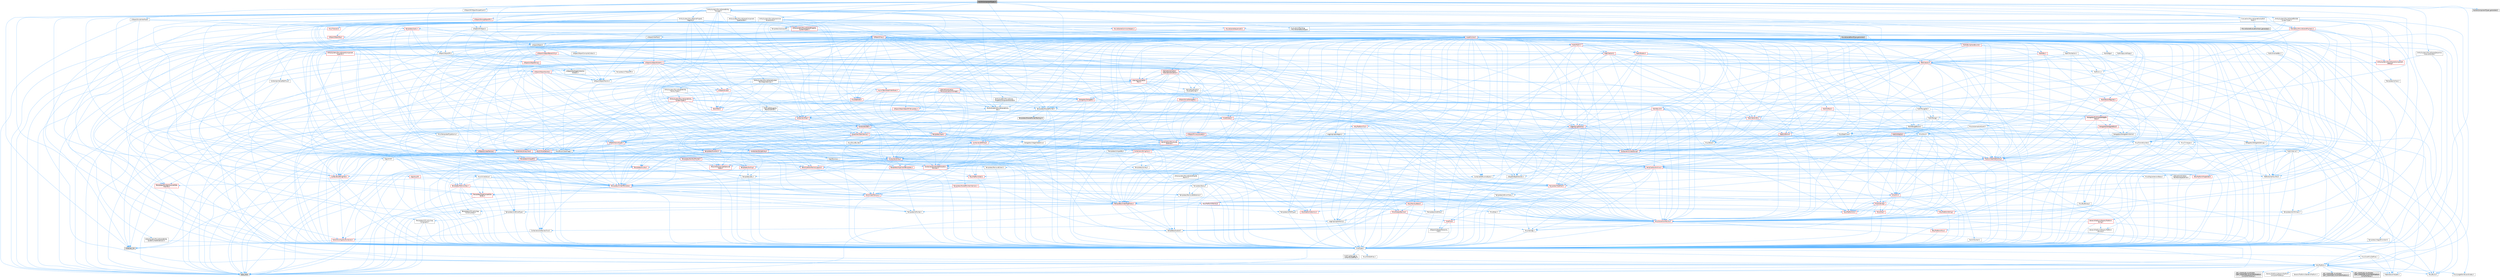 digraph "BuiltInComponentTypes.h"
{
 // INTERACTIVE_SVG=YES
 // LATEX_PDF_SIZE
  bgcolor="transparent";
  edge [fontname=Helvetica,fontsize=10,labelfontname=Helvetica,labelfontsize=10];
  node [fontname=Helvetica,fontsize=10,shape=box,height=0.2,width=0.4];
  Node1 [id="Node000001",label="BuiltInComponentTypes.h",height=0.2,width=0.4,color="gray40", fillcolor="grey60", style="filled", fontcolor="black",tooltip=" "];
  Node1 -> Node2 [id="edge1_Node000001_Node000002",color="steelblue1",style="solid",tooltip=" "];
  Node2 [id="Node000002",label="CoreTypes.h",height=0.2,width=0.4,color="grey40", fillcolor="white", style="filled",URL="$dc/dec/CoreTypes_8h.html",tooltip=" "];
  Node2 -> Node3 [id="edge2_Node000002_Node000003",color="steelblue1",style="solid",tooltip=" "];
  Node3 [id="Node000003",label="HAL/Platform.h",height=0.2,width=0.4,color="grey40", fillcolor="white", style="filled",URL="$d9/dd0/Platform_8h.html",tooltip=" "];
  Node3 -> Node4 [id="edge3_Node000003_Node000004",color="steelblue1",style="solid",tooltip=" "];
  Node4 [id="Node000004",label="Misc/Build.h",height=0.2,width=0.4,color="grey40", fillcolor="white", style="filled",URL="$d3/dbb/Build_8h.html",tooltip=" "];
  Node3 -> Node5 [id="edge4_Node000003_Node000005",color="steelblue1",style="solid",tooltip=" "];
  Node5 [id="Node000005",label="Misc/LargeWorldCoordinates.h",height=0.2,width=0.4,color="grey40", fillcolor="white", style="filled",URL="$d2/dcb/LargeWorldCoordinates_8h.html",tooltip=" "];
  Node3 -> Node6 [id="edge5_Node000003_Node000006",color="steelblue1",style="solid",tooltip=" "];
  Node6 [id="Node000006",label="type_traits",height=0.2,width=0.4,color="grey60", fillcolor="#E0E0E0", style="filled",tooltip=" "];
  Node3 -> Node7 [id="edge6_Node000003_Node000007",color="steelblue1",style="solid",tooltip=" "];
  Node7 [id="Node000007",label="PreprocessorHelpers.h",height=0.2,width=0.4,color="grey40", fillcolor="white", style="filled",URL="$db/ddb/PreprocessorHelpers_8h.html",tooltip=" "];
  Node3 -> Node8 [id="edge7_Node000003_Node000008",color="steelblue1",style="solid",tooltip=" "];
  Node8 [id="Node000008",label="UBT_COMPILED_PLATFORM\l/UBT_COMPILED_PLATFORMPlatform\lCompilerPreSetup.h",height=0.2,width=0.4,color="grey60", fillcolor="#E0E0E0", style="filled",tooltip=" "];
  Node3 -> Node9 [id="edge8_Node000003_Node000009",color="steelblue1",style="solid",tooltip=" "];
  Node9 [id="Node000009",label="GenericPlatform/GenericPlatform\lCompilerPreSetup.h",height=0.2,width=0.4,color="grey40", fillcolor="white", style="filled",URL="$d9/dc8/GenericPlatformCompilerPreSetup_8h.html",tooltip=" "];
  Node3 -> Node10 [id="edge9_Node000003_Node000010",color="steelblue1",style="solid",tooltip=" "];
  Node10 [id="Node000010",label="GenericPlatform/GenericPlatform.h",height=0.2,width=0.4,color="grey40", fillcolor="white", style="filled",URL="$d6/d84/GenericPlatform_8h.html",tooltip=" "];
  Node3 -> Node11 [id="edge10_Node000003_Node000011",color="steelblue1",style="solid",tooltip=" "];
  Node11 [id="Node000011",label="UBT_COMPILED_PLATFORM\l/UBT_COMPILED_PLATFORMPlatform.h",height=0.2,width=0.4,color="grey60", fillcolor="#E0E0E0", style="filled",tooltip=" "];
  Node3 -> Node12 [id="edge11_Node000003_Node000012",color="steelblue1",style="solid",tooltip=" "];
  Node12 [id="Node000012",label="UBT_COMPILED_PLATFORM\l/UBT_COMPILED_PLATFORMPlatform\lCompilerSetup.h",height=0.2,width=0.4,color="grey60", fillcolor="#E0E0E0", style="filled",tooltip=" "];
  Node2 -> Node13 [id="edge12_Node000002_Node000013",color="steelblue1",style="solid",tooltip=" "];
  Node13 [id="Node000013",label="ProfilingDebugging\l/UMemoryDefines.h",height=0.2,width=0.4,color="grey40", fillcolor="white", style="filled",URL="$d2/da2/UMemoryDefines_8h.html",tooltip=" "];
  Node2 -> Node14 [id="edge13_Node000002_Node000014",color="steelblue1",style="solid",tooltip=" "];
  Node14 [id="Node000014",label="Misc/CoreMiscDefines.h",height=0.2,width=0.4,color="grey40", fillcolor="white", style="filled",URL="$da/d38/CoreMiscDefines_8h.html",tooltip=" "];
  Node14 -> Node3 [id="edge14_Node000014_Node000003",color="steelblue1",style="solid",tooltip=" "];
  Node14 -> Node7 [id="edge15_Node000014_Node000007",color="steelblue1",style="solid",tooltip=" "];
  Node2 -> Node15 [id="edge16_Node000002_Node000015",color="steelblue1",style="solid",tooltip=" "];
  Node15 [id="Node000015",label="Misc/CoreDefines.h",height=0.2,width=0.4,color="grey40", fillcolor="white", style="filled",URL="$d3/dd2/CoreDefines_8h.html",tooltip=" "];
  Node1 -> Node16 [id="edge17_Node000001_Node000016",color="steelblue1",style="solid",tooltip=" "];
  Node16 [id="Node000016",label="EntitySystem/MovieSceneBlender\lSystemTypes.h",height=0.2,width=0.4,color="grey40", fillcolor="white", style="filled",URL="$d2/d8b/MovieSceneBlenderSystemTypes_8h.html",tooltip=" "];
  Node16 -> Node17 [id="edge18_Node000016_Node000017",color="steelblue1",style="solid",tooltip=" "];
  Node17 [id="Node000017",label="CoreMinimal.h",height=0.2,width=0.4,color="red", fillcolor="#FFF0F0", style="filled",URL="$d7/d67/CoreMinimal_8h.html",tooltip=" "];
  Node17 -> Node2 [id="edge19_Node000017_Node000002",color="steelblue1",style="solid",tooltip=" "];
  Node17 -> Node18 [id="edge20_Node000017_Node000018",color="steelblue1",style="solid",tooltip=" "];
  Node18 [id="Node000018",label="CoreFwd.h",height=0.2,width=0.4,color="red", fillcolor="#FFF0F0", style="filled",URL="$d1/d1e/CoreFwd_8h.html",tooltip=" "];
  Node18 -> Node2 [id="edge21_Node000018_Node000002",color="steelblue1",style="solid",tooltip=" "];
  Node18 -> Node19 [id="edge22_Node000018_Node000019",color="steelblue1",style="solid",tooltip=" "];
  Node19 [id="Node000019",label="Containers/ContainersFwd.h",height=0.2,width=0.4,color="grey40", fillcolor="white", style="filled",URL="$d4/d0a/ContainersFwd_8h.html",tooltip=" "];
  Node19 -> Node3 [id="edge23_Node000019_Node000003",color="steelblue1",style="solid",tooltip=" "];
  Node19 -> Node2 [id="edge24_Node000019_Node000002",color="steelblue1",style="solid",tooltip=" "];
  Node19 -> Node20 [id="edge25_Node000019_Node000020",color="steelblue1",style="solid",tooltip=" "];
  Node20 [id="Node000020",label="Traits/IsContiguousContainer.h",height=0.2,width=0.4,color="red", fillcolor="#FFF0F0", style="filled",URL="$d5/d3c/IsContiguousContainer_8h.html",tooltip=" "];
  Node20 -> Node2 [id="edge26_Node000020_Node000002",color="steelblue1",style="solid",tooltip=" "];
  Node20 -> Node22 [id="edge27_Node000020_Node000022",color="steelblue1",style="solid",tooltip=" "];
  Node22 [id="Node000022",label="initializer_list",height=0.2,width=0.4,color="grey60", fillcolor="#E0E0E0", style="filled",tooltip=" "];
  Node18 -> Node24 [id="edge28_Node000018_Node000024",color="steelblue1",style="solid",tooltip=" "];
  Node24 [id="Node000024",label="UObject/UObjectHierarchy\lFwd.h",height=0.2,width=0.4,color="grey40", fillcolor="white", style="filled",URL="$d3/d13/UObjectHierarchyFwd_8h.html",tooltip=" "];
  Node17 -> Node24 [id="edge29_Node000017_Node000024",color="steelblue1",style="solid",tooltip=" "];
  Node17 -> Node19 [id="edge30_Node000017_Node000019",color="steelblue1",style="solid",tooltip=" "];
  Node17 -> Node25 [id="edge31_Node000017_Node000025",color="steelblue1",style="solid",tooltip=" "];
  Node25 [id="Node000025",label="Misc/VarArgs.h",height=0.2,width=0.4,color="grey40", fillcolor="white", style="filled",URL="$d5/d6f/VarArgs_8h.html",tooltip=" "];
  Node25 -> Node2 [id="edge32_Node000025_Node000002",color="steelblue1",style="solid",tooltip=" "];
  Node17 -> Node26 [id="edge33_Node000017_Node000026",color="steelblue1",style="solid",tooltip=" "];
  Node26 [id="Node000026",label="Logging/LogVerbosity.h",height=0.2,width=0.4,color="grey40", fillcolor="white", style="filled",URL="$d2/d8f/LogVerbosity_8h.html",tooltip=" "];
  Node26 -> Node2 [id="edge34_Node000026_Node000002",color="steelblue1",style="solid",tooltip=" "];
  Node17 -> Node27 [id="edge35_Node000017_Node000027",color="steelblue1",style="solid",tooltip=" "];
  Node27 [id="Node000027",label="Misc/OutputDevice.h",height=0.2,width=0.4,color="red", fillcolor="#FFF0F0", style="filled",URL="$d7/d32/OutputDevice_8h.html",tooltip=" "];
  Node27 -> Node18 [id="edge36_Node000027_Node000018",color="steelblue1",style="solid",tooltip=" "];
  Node27 -> Node2 [id="edge37_Node000027_Node000002",color="steelblue1",style="solid",tooltip=" "];
  Node27 -> Node26 [id="edge38_Node000027_Node000026",color="steelblue1",style="solid",tooltip=" "];
  Node27 -> Node25 [id="edge39_Node000027_Node000025",color="steelblue1",style="solid",tooltip=" "];
  Node17 -> Node33 [id="edge40_Node000017_Node000033",color="steelblue1",style="solid",tooltip=" "];
  Node33 [id="Node000033",label="HAL/PlatformCrt.h",height=0.2,width=0.4,color="red", fillcolor="#FFF0F0", style="filled",URL="$d8/d75/PlatformCrt_8h.html",tooltip=" "];
  Node17 -> Node43 [id="edge41_Node000017_Node000043",color="steelblue1",style="solid",tooltip=" "];
  Node43 [id="Node000043",label="HAL/PlatformMisc.h",height=0.2,width=0.4,color="red", fillcolor="#FFF0F0", style="filled",URL="$d0/df5/PlatformMisc_8h.html",tooltip=" "];
  Node43 -> Node2 [id="edge42_Node000043_Node000002",color="steelblue1",style="solid",tooltip=" "];
  Node17 -> Node62 [id="edge43_Node000017_Node000062",color="steelblue1",style="solid",tooltip=" "];
  Node62 [id="Node000062",label="Misc/AssertionMacros.h",height=0.2,width=0.4,color="red", fillcolor="#FFF0F0", style="filled",URL="$d0/dfa/AssertionMacros_8h.html",tooltip=" "];
  Node62 -> Node2 [id="edge44_Node000062_Node000002",color="steelblue1",style="solid",tooltip=" "];
  Node62 -> Node3 [id="edge45_Node000062_Node000003",color="steelblue1",style="solid",tooltip=" "];
  Node62 -> Node43 [id="edge46_Node000062_Node000043",color="steelblue1",style="solid",tooltip=" "];
  Node62 -> Node7 [id="edge47_Node000062_Node000007",color="steelblue1",style="solid",tooltip=" "];
  Node62 -> Node63 [id="edge48_Node000062_Node000063",color="steelblue1",style="solid",tooltip=" "];
  Node63 [id="Node000063",label="Templates/EnableIf.h",height=0.2,width=0.4,color="grey40", fillcolor="white", style="filled",URL="$d7/d60/EnableIf_8h.html",tooltip=" "];
  Node63 -> Node2 [id="edge49_Node000063_Node000002",color="steelblue1",style="solid",tooltip=" "];
  Node62 -> Node25 [id="edge50_Node000062_Node000025",color="steelblue1",style="solid",tooltip=" "];
  Node17 -> Node71 [id="edge51_Node000017_Node000071",color="steelblue1",style="solid",tooltip=" "];
  Node71 [id="Node000071",label="Templates/IsPointer.h",height=0.2,width=0.4,color="grey40", fillcolor="white", style="filled",URL="$d7/d05/IsPointer_8h.html",tooltip=" "];
  Node71 -> Node2 [id="edge52_Node000071_Node000002",color="steelblue1",style="solid",tooltip=" "];
  Node17 -> Node72 [id="edge53_Node000017_Node000072",color="steelblue1",style="solid",tooltip=" "];
  Node72 [id="Node000072",label="HAL/PlatformMemory.h",height=0.2,width=0.4,color="red", fillcolor="#FFF0F0", style="filled",URL="$de/d68/PlatformMemory_8h.html",tooltip=" "];
  Node72 -> Node2 [id="edge54_Node000072_Node000002",color="steelblue1",style="solid",tooltip=" "];
  Node17 -> Node55 [id="edge55_Node000017_Node000055",color="steelblue1",style="solid",tooltip=" "];
  Node55 [id="Node000055",label="HAL/PlatformAtomics.h",height=0.2,width=0.4,color="red", fillcolor="#FFF0F0", style="filled",URL="$d3/d36/PlatformAtomics_8h.html",tooltip=" "];
  Node55 -> Node2 [id="edge56_Node000055_Node000002",color="steelblue1",style="solid",tooltip=" "];
  Node17 -> Node77 [id="edge57_Node000017_Node000077",color="steelblue1",style="solid",tooltip=" "];
  Node77 [id="Node000077",label="Misc/Exec.h",height=0.2,width=0.4,color="grey40", fillcolor="white", style="filled",URL="$de/ddb/Exec_8h.html",tooltip=" "];
  Node77 -> Node2 [id="edge58_Node000077_Node000002",color="steelblue1",style="solid",tooltip=" "];
  Node77 -> Node62 [id="edge59_Node000077_Node000062",color="steelblue1",style="solid",tooltip=" "];
  Node17 -> Node78 [id="edge60_Node000017_Node000078",color="steelblue1",style="solid",tooltip=" "];
  Node78 [id="Node000078",label="HAL/MemoryBase.h",height=0.2,width=0.4,color="red", fillcolor="#FFF0F0", style="filled",URL="$d6/d9f/MemoryBase_8h.html",tooltip=" "];
  Node78 -> Node2 [id="edge61_Node000078_Node000002",color="steelblue1",style="solid",tooltip=" "];
  Node78 -> Node55 [id="edge62_Node000078_Node000055",color="steelblue1",style="solid",tooltip=" "];
  Node78 -> Node33 [id="edge63_Node000078_Node000033",color="steelblue1",style="solid",tooltip=" "];
  Node78 -> Node77 [id="edge64_Node000078_Node000077",color="steelblue1",style="solid",tooltip=" "];
  Node78 -> Node27 [id="edge65_Node000078_Node000027",color="steelblue1",style="solid",tooltip=" "];
  Node17 -> Node88 [id="edge66_Node000017_Node000088",color="steelblue1",style="solid",tooltip=" "];
  Node88 [id="Node000088",label="HAL/UnrealMemory.h",height=0.2,width=0.4,color="red", fillcolor="#FFF0F0", style="filled",URL="$d9/d96/UnrealMemory_8h.html",tooltip=" "];
  Node88 -> Node2 [id="edge67_Node000088_Node000002",color="steelblue1",style="solid",tooltip=" "];
  Node88 -> Node78 [id="edge68_Node000088_Node000078",color="steelblue1",style="solid",tooltip=" "];
  Node88 -> Node72 [id="edge69_Node000088_Node000072",color="steelblue1",style="solid",tooltip=" "];
  Node88 -> Node71 [id="edge70_Node000088_Node000071",color="steelblue1",style="solid",tooltip=" "];
  Node17 -> Node90 [id="edge71_Node000017_Node000090",color="steelblue1",style="solid",tooltip=" "];
  Node90 [id="Node000090",label="Templates/IsArithmetic.h",height=0.2,width=0.4,color="grey40", fillcolor="white", style="filled",URL="$d2/d5d/IsArithmetic_8h.html",tooltip=" "];
  Node90 -> Node2 [id="edge72_Node000090_Node000002",color="steelblue1",style="solid",tooltip=" "];
  Node17 -> Node84 [id="edge73_Node000017_Node000084",color="steelblue1",style="solid",tooltip=" "];
  Node84 [id="Node000084",label="Templates/AndOrNot.h",height=0.2,width=0.4,color="grey40", fillcolor="white", style="filled",URL="$db/d0a/AndOrNot_8h.html",tooltip=" "];
  Node84 -> Node2 [id="edge74_Node000084_Node000002",color="steelblue1",style="solid",tooltip=" "];
  Node17 -> Node91 [id="edge75_Node000017_Node000091",color="steelblue1",style="solid",tooltip=" "];
  Node91 [id="Node000091",label="Templates/IsPODType.h",height=0.2,width=0.4,color="grey40", fillcolor="white", style="filled",URL="$d7/db1/IsPODType_8h.html",tooltip=" "];
  Node91 -> Node2 [id="edge76_Node000091_Node000002",color="steelblue1",style="solid",tooltip=" "];
  Node17 -> Node92 [id="edge77_Node000017_Node000092",color="steelblue1",style="solid",tooltip=" "];
  Node92 [id="Node000092",label="Templates/IsUECoreType.h",height=0.2,width=0.4,color="grey40", fillcolor="white", style="filled",URL="$d1/db8/IsUECoreType_8h.html",tooltip=" "];
  Node92 -> Node2 [id="edge78_Node000092_Node000002",color="steelblue1",style="solid",tooltip=" "];
  Node92 -> Node6 [id="edge79_Node000092_Node000006",color="steelblue1",style="solid",tooltip=" "];
  Node17 -> Node85 [id="edge80_Node000017_Node000085",color="steelblue1",style="solid",tooltip=" "];
  Node85 [id="Node000085",label="Templates/IsTriviallyCopy\lConstructible.h",height=0.2,width=0.4,color="grey40", fillcolor="white", style="filled",URL="$d3/d78/IsTriviallyCopyConstructible_8h.html",tooltip=" "];
  Node85 -> Node2 [id="edge81_Node000085_Node000002",color="steelblue1",style="solid",tooltip=" "];
  Node85 -> Node6 [id="edge82_Node000085_Node000006",color="steelblue1",style="solid",tooltip=" "];
  Node17 -> Node93 [id="edge83_Node000017_Node000093",color="steelblue1",style="solid",tooltip=" "];
  Node93 [id="Node000093",label="Templates/UnrealTypeTraits.h",height=0.2,width=0.4,color="red", fillcolor="#FFF0F0", style="filled",URL="$d2/d2d/UnrealTypeTraits_8h.html",tooltip=" "];
  Node93 -> Node2 [id="edge84_Node000093_Node000002",color="steelblue1",style="solid",tooltip=" "];
  Node93 -> Node71 [id="edge85_Node000093_Node000071",color="steelblue1",style="solid",tooltip=" "];
  Node93 -> Node62 [id="edge86_Node000093_Node000062",color="steelblue1",style="solid",tooltip=" "];
  Node93 -> Node84 [id="edge87_Node000093_Node000084",color="steelblue1",style="solid",tooltip=" "];
  Node93 -> Node63 [id="edge88_Node000093_Node000063",color="steelblue1",style="solid",tooltip=" "];
  Node93 -> Node90 [id="edge89_Node000093_Node000090",color="steelblue1",style="solid",tooltip=" "];
  Node93 -> Node91 [id="edge90_Node000093_Node000091",color="steelblue1",style="solid",tooltip=" "];
  Node93 -> Node92 [id="edge91_Node000093_Node000092",color="steelblue1",style="solid",tooltip=" "];
  Node93 -> Node85 [id="edge92_Node000093_Node000085",color="steelblue1",style="solid",tooltip=" "];
  Node17 -> Node63 [id="edge93_Node000017_Node000063",color="steelblue1",style="solid",tooltip=" "];
  Node17 -> Node95 [id="edge94_Node000017_Node000095",color="steelblue1",style="solid",tooltip=" "];
  Node95 [id="Node000095",label="Templates/RemoveReference.h",height=0.2,width=0.4,color="grey40", fillcolor="white", style="filled",URL="$da/dbe/RemoveReference_8h.html",tooltip=" "];
  Node95 -> Node2 [id="edge95_Node000095_Node000002",color="steelblue1",style="solid",tooltip=" "];
  Node17 -> Node96 [id="edge96_Node000017_Node000096",color="steelblue1",style="solid",tooltip=" "];
  Node96 [id="Node000096",label="Templates/IntegralConstant.h",height=0.2,width=0.4,color="grey40", fillcolor="white", style="filled",URL="$db/d1b/IntegralConstant_8h.html",tooltip=" "];
  Node96 -> Node2 [id="edge97_Node000096_Node000002",color="steelblue1",style="solid",tooltip=" "];
  Node17 -> Node97 [id="edge98_Node000017_Node000097",color="steelblue1",style="solid",tooltip=" "];
  Node97 [id="Node000097",label="Templates/IsClass.h",height=0.2,width=0.4,color="grey40", fillcolor="white", style="filled",URL="$db/dcb/IsClass_8h.html",tooltip=" "];
  Node97 -> Node2 [id="edge99_Node000097_Node000002",color="steelblue1",style="solid",tooltip=" "];
  Node17 -> Node98 [id="edge100_Node000017_Node000098",color="steelblue1",style="solid",tooltip=" "];
  Node98 [id="Node000098",label="Templates/TypeCompatible\lBytes.h",height=0.2,width=0.4,color="red", fillcolor="#FFF0F0", style="filled",URL="$df/d0a/TypeCompatibleBytes_8h.html",tooltip=" "];
  Node98 -> Node2 [id="edge101_Node000098_Node000002",color="steelblue1",style="solid",tooltip=" "];
  Node98 -> Node6 [id="edge102_Node000098_Node000006",color="steelblue1",style="solid",tooltip=" "];
  Node17 -> Node20 [id="edge103_Node000017_Node000020",color="steelblue1",style="solid",tooltip=" "];
  Node17 -> Node99 [id="edge104_Node000017_Node000099",color="steelblue1",style="solid",tooltip=" "];
  Node99 [id="Node000099",label="Templates/UnrealTemplate.h",height=0.2,width=0.4,color="red", fillcolor="#FFF0F0", style="filled",URL="$d4/d24/UnrealTemplate_8h.html",tooltip=" "];
  Node99 -> Node2 [id="edge105_Node000099_Node000002",color="steelblue1",style="solid",tooltip=" "];
  Node99 -> Node71 [id="edge106_Node000099_Node000071",color="steelblue1",style="solid",tooltip=" "];
  Node99 -> Node88 [id="edge107_Node000099_Node000088",color="steelblue1",style="solid",tooltip=" "];
  Node99 -> Node93 [id="edge108_Node000099_Node000093",color="steelblue1",style="solid",tooltip=" "];
  Node99 -> Node95 [id="edge109_Node000099_Node000095",color="steelblue1",style="solid",tooltip=" "];
  Node99 -> Node98 [id="edge110_Node000099_Node000098",color="steelblue1",style="solid",tooltip=" "];
  Node99 -> Node20 [id="edge111_Node000099_Node000020",color="steelblue1",style="solid",tooltip=" "];
  Node99 -> Node6 [id="edge112_Node000099_Node000006",color="steelblue1",style="solid",tooltip=" "];
  Node17 -> Node48 [id="edge113_Node000017_Node000048",color="steelblue1",style="solid",tooltip=" "];
  Node48 [id="Node000048",label="Math/NumericLimits.h",height=0.2,width=0.4,color="grey40", fillcolor="white", style="filled",URL="$df/d1b/NumericLimits_8h.html",tooltip=" "];
  Node48 -> Node2 [id="edge114_Node000048_Node000002",color="steelblue1",style="solid",tooltip=" "];
  Node17 -> Node103 [id="edge115_Node000017_Node000103",color="steelblue1",style="solid",tooltip=" "];
  Node103 [id="Node000103",label="HAL/PlatformMath.h",height=0.2,width=0.4,color="red", fillcolor="#FFF0F0", style="filled",URL="$dc/d53/PlatformMath_8h.html",tooltip=" "];
  Node103 -> Node2 [id="edge116_Node000103_Node000002",color="steelblue1",style="solid",tooltip=" "];
  Node17 -> Node86 [id="edge117_Node000017_Node000086",color="steelblue1",style="solid",tooltip=" "];
  Node86 [id="Node000086",label="Templates/IsTriviallyCopy\lAssignable.h",height=0.2,width=0.4,color="grey40", fillcolor="white", style="filled",URL="$d2/df2/IsTriviallyCopyAssignable_8h.html",tooltip=" "];
  Node86 -> Node2 [id="edge118_Node000086_Node000002",color="steelblue1",style="solid",tooltip=" "];
  Node86 -> Node6 [id="edge119_Node000086_Node000006",color="steelblue1",style="solid",tooltip=" "];
  Node17 -> Node111 [id="edge120_Node000017_Node000111",color="steelblue1",style="solid",tooltip=" "];
  Node111 [id="Node000111",label="Templates/MemoryOps.h",height=0.2,width=0.4,color="red", fillcolor="#FFF0F0", style="filled",URL="$db/dea/MemoryOps_8h.html",tooltip=" "];
  Node111 -> Node2 [id="edge121_Node000111_Node000002",color="steelblue1",style="solid",tooltip=" "];
  Node111 -> Node88 [id="edge122_Node000111_Node000088",color="steelblue1",style="solid",tooltip=" "];
  Node111 -> Node86 [id="edge123_Node000111_Node000086",color="steelblue1",style="solid",tooltip=" "];
  Node111 -> Node85 [id="edge124_Node000111_Node000085",color="steelblue1",style="solid",tooltip=" "];
  Node111 -> Node93 [id="edge125_Node000111_Node000093",color="steelblue1",style="solid",tooltip=" "];
  Node111 -> Node6 [id="edge126_Node000111_Node000006",color="steelblue1",style="solid",tooltip=" "];
  Node17 -> Node112 [id="edge127_Node000017_Node000112",color="steelblue1",style="solid",tooltip=" "];
  Node112 [id="Node000112",label="Containers/ContainerAllocation\lPolicies.h",height=0.2,width=0.4,color="red", fillcolor="#FFF0F0", style="filled",URL="$d7/dff/ContainerAllocationPolicies_8h.html",tooltip=" "];
  Node112 -> Node2 [id="edge128_Node000112_Node000002",color="steelblue1",style="solid",tooltip=" "];
  Node112 -> Node112 [id="edge129_Node000112_Node000112",color="steelblue1",style="solid",tooltip=" "];
  Node112 -> Node103 [id="edge130_Node000112_Node000103",color="steelblue1",style="solid",tooltip=" "];
  Node112 -> Node88 [id="edge131_Node000112_Node000088",color="steelblue1",style="solid",tooltip=" "];
  Node112 -> Node48 [id="edge132_Node000112_Node000048",color="steelblue1",style="solid",tooltip=" "];
  Node112 -> Node62 [id="edge133_Node000112_Node000062",color="steelblue1",style="solid",tooltip=" "];
  Node112 -> Node111 [id="edge134_Node000112_Node000111",color="steelblue1",style="solid",tooltip=" "];
  Node112 -> Node98 [id="edge135_Node000112_Node000098",color="steelblue1",style="solid",tooltip=" "];
  Node112 -> Node6 [id="edge136_Node000112_Node000006",color="steelblue1",style="solid",tooltip=" "];
  Node17 -> Node115 [id="edge137_Node000017_Node000115",color="steelblue1",style="solid",tooltip=" "];
  Node115 [id="Node000115",label="Templates/IsEnumClass.h",height=0.2,width=0.4,color="grey40", fillcolor="white", style="filled",URL="$d7/d15/IsEnumClass_8h.html",tooltip=" "];
  Node115 -> Node2 [id="edge138_Node000115_Node000002",color="steelblue1",style="solid",tooltip=" "];
  Node115 -> Node84 [id="edge139_Node000115_Node000084",color="steelblue1",style="solid",tooltip=" "];
  Node17 -> Node116 [id="edge140_Node000017_Node000116",color="steelblue1",style="solid",tooltip=" "];
  Node116 [id="Node000116",label="HAL/PlatformProperties.h",height=0.2,width=0.4,color="red", fillcolor="#FFF0F0", style="filled",URL="$d9/db0/PlatformProperties_8h.html",tooltip=" "];
  Node116 -> Node2 [id="edge141_Node000116_Node000002",color="steelblue1",style="solid",tooltip=" "];
  Node17 -> Node119 [id="edge142_Node000017_Node000119",color="steelblue1",style="solid",tooltip=" "];
  Node119 [id="Node000119",label="Misc/EngineVersionBase.h",height=0.2,width=0.4,color="grey40", fillcolor="white", style="filled",URL="$d5/d2b/EngineVersionBase_8h.html",tooltip=" "];
  Node119 -> Node2 [id="edge143_Node000119_Node000002",color="steelblue1",style="solid",tooltip=" "];
  Node17 -> Node120 [id="edge144_Node000017_Node000120",color="steelblue1",style="solid",tooltip=" "];
  Node120 [id="Node000120",label="Internationalization\l/TextNamespaceFwd.h",height=0.2,width=0.4,color="grey40", fillcolor="white", style="filled",URL="$d8/d97/TextNamespaceFwd_8h.html",tooltip=" "];
  Node120 -> Node2 [id="edge145_Node000120_Node000002",color="steelblue1",style="solid",tooltip=" "];
  Node17 -> Node121 [id="edge146_Node000017_Node000121",color="steelblue1",style="solid",tooltip=" "];
  Node121 [id="Node000121",label="Serialization/Archive.h",height=0.2,width=0.4,color="red", fillcolor="#FFF0F0", style="filled",URL="$d7/d3b/Archive_8h.html",tooltip=" "];
  Node121 -> Node18 [id="edge147_Node000121_Node000018",color="steelblue1",style="solid",tooltip=" "];
  Node121 -> Node2 [id="edge148_Node000121_Node000002",color="steelblue1",style="solid",tooltip=" "];
  Node121 -> Node116 [id="edge149_Node000121_Node000116",color="steelblue1",style="solid",tooltip=" "];
  Node121 -> Node120 [id="edge150_Node000121_Node000120",color="steelblue1",style="solid",tooltip=" "];
  Node121 -> Node62 [id="edge151_Node000121_Node000062",color="steelblue1",style="solid",tooltip=" "];
  Node121 -> Node4 [id="edge152_Node000121_Node000004",color="steelblue1",style="solid",tooltip=" "];
  Node121 -> Node119 [id="edge153_Node000121_Node000119",color="steelblue1",style="solid",tooltip=" "];
  Node121 -> Node25 [id="edge154_Node000121_Node000025",color="steelblue1",style="solid",tooltip=" "];
  Node121 -> Node63 [id="edge155_Node000121_Node000063",color="steelblue1",style="solid",tooltip=" "];
  Node121 -> Node115 [id="edge156_Node000121_Node000115",color="steelblue1",style="solid",tooltip=" "];
  Node121 -> Node99 [id="edge157_Node000121_Node000099",color="steelblue1",style="solid",tooltip=" "];
  Node121 -> Node124 [id="edge158_Node000121_Node000124",color="steelblue1",style="solid",tooltip=" "];
  Node124 [id="Node000124",label="UObject/ObjectVersion.h",height=0.2,width=0.4,color="grey40", fillcolor="white", style="filled",URL="$da/d63/ObjectVersion_8h.html",tooltip=" "];
  Node124 -> Node2 [id="edge159_Node000124_Node000002",color="steelblue1",style="solid",tooltip=" "];
  Node17 -> Node125 [id="edge160_Node000017_Node000125",color="steelblue1",style="solid",tooltip=" "];
  Node125 [id="Node000125",label="Templates/Less.h",height=0.2,width=0.4,color="grey40", fillcolor="white", style="filled",URL="$de/dc8/Less_8h.html",tooltip=" "];
  Node125 -> Node2 [id="edge161_Node000125_Node000002",color="steelblue1",style="solid",tooltip=" "];
  Node125 -> Node99 [id="edge162_Node000125_Node000099",color="steelblue1",style="solid",tooltip=" "];
  Node17 -> Node126 [id="edge163_Node000017_Node000126",color="steelblue1",style="solid",tooltip=" "];
  Node126 [id="Node000126",label="Templates/Sorting.h",height=0.2,width=0.4,color="red", fillcolor="#FFF0F0", style="filled",URL="$d3/d9e/Sorting_8h.html",tooltip=" "];
  Node126 -> Node2 [id="edge164_Node000126_Node000002",color="steelblue1",style="solid",tooltip=" "];
  Node126 -> Node103 [id="edge165_Node000126_Node000103",color="steelblue1",style="solid",tooltip=" "];
  Node126 -> Node125 [id="edge166_Node000126_Node000125",color="steelblue1",style="solid",tooltip=" "];
  Node17 -> Node137 [id="edge167_Node000017_Node000137",color="steelblue1",style="solid",tooltip=" "];
  Node137 [id="Node000137",label="Misc/Char.h",height=0.2,width=0.4,color="red", fillcolor="#FFF0F0", style="filled",URL="$d0/d58/Char_8h.html",tooltip=" "];
  Node137 -> Node2 [id="edge168_Node000137_Node000002",color="steelblue1",style="solid",tooltip=" "];
  Node137 -> Node6 [id="edge169_Node000137_Node000006",color="steelblue1",style="solid",tooltip=" "];
  Node17 -> Node140 [id="edge170_Node000017_Node000140",color="steelblue1",style="solid",tooltip=" "];
  Node140 [id="Node000140",label="GenericPlatform/GenericPlatform\lStricmp.h",height=0.2,width=0.4,color="grey40", fillcolor="white", style="filled",URL="$d2/d86/GenericPlatformStricmp_8h.html",tooltip=" "];
  Node140 -> Node2 [id="edge171_Node000140_Node000002",color="steelblue1",style="solid",tooltip=" "];
  Node17 -> Node141 [id="edge172_Node000017_Node000141",color="steelblue1",style="solid",tooltip=" "];
  Node141 [id="Node000141",label="GenericPlatform/GenericPlatform\lString.h",height=0.2,width=0.4,color="red", fillcolor="#FFF0F0", style="filled",URL="$dd/d20/GenericPlatformString_8h.html",tooltip=" "];
  Node141 -> Node2 [id="edge173_Node000141_Node000002",color="steelblue1",style="solid",tooltip=" "];
  Node141 -> Node140 [id="edge174_Node000141_Node000140",color="steelblue1",style="solid",tooltip=" "];
  Node141 -> Node63 [id="edge175_Node000141_Node000063",color="steelblue1",style="solid",tooltip=" "];
  Node141 -> Node6 [id="edge176_Node000141_Node000006",color="steelblue1",style="solid",tooltip=" "];
  Node17 -> Node74 [id="edge177_Node000017_Node000074",color="steelblue1",style="solid",tooltip=" "];
  Node74 [id="Node000074",label="HAL/PlatformString.h",height=0.2,width=0.4,color="red", fillcolor="#FFF0F0", style="filled",URL="$db/db5/PlatformString_8h.html",tooltip=" "];
  Node74 -> Node2 [id="edge178_Node000074_Node000002",color="steelblue1",style="solid",tooltip=" "];
  Node17 -> Node144 [id="edge179_Node000017_Node000144",color="steelblue1",style="solid",tooltip=" "];
  Node144 [id="Node000144",label="Misc/CString.h",height=0.2,width=0.4,color="red", fillcolor="#FFF0F0", style="filled",URL="$d2/d49/CString_8h.html",tooltip=" "];
  Node144 -> Node2 [id="edge180_Node000144_Node000002",color="steelblue1",style="solid",tooltip=" "];
  Node144 -> Node33 [id="edge181_Node000144_Node000033",color="steelblue1",style="solid",tooltip=" "];
  Node144 -> Node74 [id="edge182_Node000144_Node000074",color="steelblue1",style="solid",tooltip=" "];
  Node144 -> Node62 [id="edge183_Node000144_Node000062",color="steelblue1",style="solid",tooltip=" "];
  Node144 -> Node137 [id="edge184_Node000144_Node000137",color="steelblue1",style="solid",tooltip=" "];
  Node144 -> Node25 [id="edge185_Node000144_Node000025",color="steelblue1",style="solid",tooltip=" "];
  Node17 -> Node145 [id="edge186_Node000017_Node000145",color="steelblue1",style="solid",tooltip=" "];
  Node145 [id="Node000145",label="Misc/Crc.h",height=0.2,width=0.4,color="red", fillcolor="#FFF0F0", style="filled",URL="$d4/dd2/Crc_8h.html",tooltip=" "];
  Node145 -> Node2 [id="edge187_Node000145_Node000002",color="steelblue1",style="solid",tooltip=" "];
  Node145 -> Node74 [id="edge188_Node000145_Node000074",color="steelblue1",style="solid",tooltip=" "];
  Node145 -> Node62 [id="edge189_Node000145_Node000062",color="steelblue1",style="solid",tooltip=" "];
  Node145 -> Node144 [id="edge190_Node000145_Node000144",color="steelblue1",style="solid",tooltip=" "];
  Node145 -> Node137 [id="edge191_Node000145_Node000137",color="steelblue1",style="solid",tooltip=" "];
  Node145 -> Node93 [id="edge192_Node000145_Node000093",color="steelblue1",style="solid",tooltip=" "];
  Node17 -> Node136 [id="edge193_Node000017_Node000136",color="steelblue1",style="solid",tooltip=" "];
  Node136 [id="Node000136",label="Math/UnrealMathUtility.h",height=0.2,width=0.4,color="red", fillcolor="#FFF0F0", style="filled",URL="$db/db8/UnrealMathUtility_8h.html",tooltip=" "];
  Node136 -> Node2 [id="edge194_Node000136_Node000002",color="steelblue1",style="solid",tooltip=" "];
  Node136 -> Node62 [id="edge195_Node000136_Node000062",color="steelblue1",style="solid",tooltip=" "];
  Node136 -> Node103 [id="edge196_Node000136_Node000103",color="steelblue1",style="solid",tooltip=" "];
  Node17 -> Node146 [id="edge197_Node000017_Node000146",color="steelblue1",style="solid",tooltip=" "];
  Node146 [id="Node000146",label="Containers/UnrealString.h",height=0.2,width=0.4,color="red", fillcolor="#FFF0F0", style="filled",URL="$d5/dba/UnrealString_8h.html",tooltip=" "];
  Node17 -> Node150 [id="edge198_Node000017_Node000150",color="steelblue1",style="solid",tooltip=" "];
  Node150 [id="Node000150",label="Containers/Array.h",height=0.2,width=0.4,color="red", fillcolor="#FFF0F0", style="filled",URL="$df/dd0/Array_8h.html",tooltip=" "];
  Node150 -> Node2 [id="edge199_Node000150_Node000002",color="steelblue1",style="solid",tooltip=" "];
  Node150 -> Node62 [id="edge200_Node000150_Node000062",color="steelblue1",style="solid",tooltip=" "];
  Node150 -> Node151 [id="edge201_Node000150_Node000151",color="steelblue1",style="solid",tooltip=" "];
  Node151 [id="Node000151",label="Misc/IntrusiveUnsetOptional\lState.h",height=0.2,width=0.4,color="red", fillcolor="#FFF0F0", style="filled",URL="$d2/d0a/IntrusiveUnsetOptionalState_8h.html",tooltip=" "];
  Node150 -> Node88 [id="edge202_Node000150_Node000088",color="steelblue1",style="solid",tooltip=" "];
  Node150 -> Node93 [id="edge203_Node000150_Node000093",color="steelblue1",style="solid",tooltip=" "];
  Node150 -> Node99 [id="edge204_Node000150_Node000099",color="steelblue1",style="solid",tooltip=" "];
  Node150 -> Node112 [id="edge205_Node000150_Node000112",color="steelblue1",style="solid",tooltip=" "];
  Node150 -> Node121 [id="edge206_Node000150_Node000121",color="steelblue1",style="solid",tooltip=" "];
  Node150 -> Node129 [id="edge207_Node000150_Node000129",color="steelblue1",style="solid",tooltip=" "];
  Node129 [id="Node000129",label="Templates/Invoke.h",height=0.2,width=0.4,color="red", fillcolor="#FFF0F0", style="filled",URL="$d7/deb/Invoke_8h.html",tooltip=" "];
  Node129 -> Node2 [id="edge208_Node000129_Node000002",color="steelblue1",style="solid",tooltip=" "];
  Node129 -> Node99 [id="edge209_Node000129_Node000099",color="steelblue1",style="solid",tooltip=" "];
  Node129 -> Node6 [id="edge210_Node000129_Node000006",color="steelblue1",style="solid",tooltip=" "];
  Node150 -> Node125 [id="edge211_Node000150_Node000125",color="steelblue1",style="solid",tooltip=" "];
  Node150 -> Node126 [id="edge212_Node000150_Node000126",color="steelblue1",style="solid",tooltip=" "];
  Node150 -> Node173 [id="edge213_Node000150_Node000173",color="steelblue1",style="solid",tooltip=" "];
  Node173 [id="Node000173",label="Templates/AlignmentTemplates.h",height=0.2,width=0.4,color="red", fillcolor="#FFF0F0", style="filled",URL="$dd/d32/AlignmentTemplates_8h.html",tooltip=" "];
  Node173 -> Node2 [id="edge214_Node000173_Node000002",color="steelblue1",style="solid",tooltip=" "];
  Node173 -> Node71 [id="edge215_Node000173_Node000071",color="steelblue1",style="solid",tooltip=" "];
  Node150 -> Node6 [id="edge216_Node000150_Node000006",color="steelblue1",style="solid",tooltip=" "];
  Node17 -> Node174 [id="edge217_Node000017_Node000174",color="steelblue1",style="solid",tooltip=" "];
  Node174 [id="Node000174",label="Misc/FrameNumber.h",height=0.2,width=0.4,color="grey40", fillcolor="white", style="filled",URL="$dd/dbd/FrameNumber_8h.html",tooltip=" "];
  Node174 -> Node2 [id="edge218_Node000174_Node000002",color="steelblue1",style="solid",tooltip=" "];
  Node174 -> Node48 [id="edge219_Node000174_Node000048",color="steelblue1",style="solid",tooltip=" "];
  Node174 -> Node136 [id="edge220_Node000174_Node000136",color="steelblue1",style="solid",tooltip=" "];
  Node174 -> Node63 [id="edge221_Node000174_Node000063",color="steelblue1",style="solid",tooltip=" "];
  Node174 -> Node93 [id="edge222_Node000174_Node000093",color="steelblue1",style="solid",tooltip=" "];
  Node17 -> Node175 [id="edge223_Node000017_Node000175",color="steelblue1",style="solid",tooltip=" "];
  Node175 [id="Node000175",label="Misc/Timespan.h",height=0.2,width=0.4,color="grey40", fillcolor="white", style="filled",URL="$da/dd9/Timespan_8h.html",tooltip=" "];
  Node175 -> Node2 [id="edge224_Node000175_Node000002",color="steelblue1",style="solid",tooltip=" "];
  Node175 -> Node176 [id="edge225_Node000175_Node000176",color="steelblue1",style="solid",tooltip=" "];
  Node176 [id="Node000176",label="Math/Interval.h",height=0.2,width=0.4,color="grey40", fillcolor="white", style="filled",URL="$d1/d55/Interval_8h.html",tooltip=" "];
  Node176 -> Node2 [id="edge226_Node000176_Node000002",color="steelblue1",style="solid",tooltip=" "];
  Node176 -> Node90 [id="edge227_Node000176_Node000090",color="steelblue1",style="solid",tooltip=" "];
  Node176 -> Node93 [id="edge228_Node000176_Node000093",color="steelblue1",style="solid",tooltip=" "];
  Node176 -> Node48 [id="edge229_Node000176_Node000048",color="steelblue1",style="solid",tooltip=" "];
  Node176 -> Node136 [id="edge230_Node000176_Node000136",color="steelblue1",style="solid",tooltip=" "];
  Node175 -> Node136 [id="edge231_Node000175_Node000136",color="steelblue1",style="solid",tooltip=" "];
  Node175 -> Node62 [id="edge232_Node000175_Node000062",color="steelblue1",style="solid",tooltip=" "];
  Node17 -> Node177 [id="edge233_Node000017_Node000177",color="steelblue1",style="solid",tooltip=" "];
  Node177 [id="Node000177",label="Containers/StringConv.h",height=0.2,width=0.4,color="red", fillcolor="#FFF0F0", style="filled",URL="$d3/ddf/StringConv_8h.html",tooltip=" "];
  Node177 -> Node2 [id="edge234_Node000177_Node000002",color="steelblue1",style="solid",tooltip=" "];
  Node177 -> Node62 [id="edge235_Node000177_Node000062",color="steelblue1",style="solid",tooltip=" "];
  Node177 -> Node112 [id="edge236_Node000177_Node000112",color="steelblue1",style="solid",tooltip=" "];
  Node177 -> Node150 [id="edge237_Node000177_Node000150",color="steelblue1",style="solid",tooltip=" "];
  Node177 -> Node144 [id="edge238_Node000177_Node000144",color="steelblue1",style="solid",tooltip=" "];
  Node177 -> Node178 [id="edge239_Node000177_Node000178",color="steelblue1",style="solid",tooltip=" "];
  Node178 [id="Node000178",label="Templates/IsArray.h",height=0.2,width=0.4,color="grey40", fillcolor="white", style="filled",URL="$d8/d8d/IsArray_8h.html",tooltip=" "];
  Node178 -> Node2 [id="edge240_Node000178_Node000002",color="steelblue1",style="solid",tooltip=" "];
  Node177 -> Node99 [id="edge241_Node000177_Node000099",color="steelblue1",style="solid",tooltip=" "];
  Node177 -> Node93 [id="edge242_Node000177_Node000093",color="steelblue1",style="solid",tooltip=" "];
  Node177 -> Node20 [id="edge243_Node000177_Node000020",color="steelblue1",style="solid",tooltip=" "];
  Node177 -> Node6 [id="edge244_Node000177_Node000006",color="steelblue1",style="solid",tooltip=" "];
  Node17 -> Node179 [id="edge245_Node000017_Node000179",color="steelblue1",style="solid",tooltip=" "];
  Node179 [id="Node000179",label="UObject/UnrealNames.h",height=0.2,width=0.4,color="red", fillcolor="#FFF0F0", style="filled",URL="$d8/db1/UnrealNames_8h.html",tooltip=" "];
  Node179 -> Node2 [id="edge246_Node000179_Node000002",color="steelblue1",style="solid",tooltip=" "];
  Node17 -> Node181 [id="edge247_Node000017_Node000181",color="steelblue1",style="solid",tooltip=" "];
  Node181 [id="Node000181",label="UObject/NameTypes.h",height=0.2,width=0.4,color="red", fillcolor="#FFF0F0", style="filled",URL="$d6/d35/NameTypes_8h.html",tooltip=" "];
  Node181 -> Node2 [id="edge248_Node000181_Node000002",color="steelblue1",style="solid",tooltip=" "];
  Node181 -> Node62 [id="edge249_Node000181_Node000062",color="steelblue1",style="solid",tooltip=" "];
  Node181 -> Node88 [id="edge250_Node000181_Node000088",color="steelblue1",style="solid",tooltip=" "];
  Node181 -> Node93 [id="edge251_Node000181_Node000093",color="steelblue1",style="solid",tooltip=" "];
  Node181 -> Node99 [id="edge252_Node000181_Node000099",color="steelblue1",style="solid",tooltip=" "];
  Node181 -> Node146 [id="edge253_Node000181_Node000146",color="steelblue1",style="solid",tooltip=" "];
  Node181 -> Node182 [id="edge254_Node000181_Node000182",color="steelblue1",style="solid",tooltip=" "];
  Node182 [id="Node000182",label="HAL/CriticalSection.h",height=0.2,width=0.4,color="red", fillcolor="#FFF0F0", style="filled",URL="$d6/d90/CriticalSection_8h.html",tooltip=" "];
  Node181 -> Node177 [id="edge255_Node000181_Node000177",color="steelblue1",style="solid",tooltip=" "];
  Node181 -> Node45 [id="edge256_Node000181_Node000045",color="steelblue1",style="solid",tooltip=" "];
  Node45 [id="Node000045",label="Containers/StringFwd.h",height=0.2,width=0.4,color="red", fillcolor="#FFF0F0", style="filled",URL="$df/d37/StringFwd_8h.html",tooltip=" "];
  Node45 -> Node2 [id="edge257_Node000045_Node000002",color="steelblue1",style="solid",tooltip=" "];
  Node45 -> Node20 [id="edge258_Node000045_Node000020",color="steelblue1",style="solid",tooltip=" "];
  Node181 -> Node179 [id="edge259_Node000181_Node000179",color="steelblue1",style="solid",tooltip=" "];
  Node181 -> Node158 [id="edge260_Node000181_Node000158",color="steelblue1",style="solid",tooltip=" "];
  Node158 [id="Node000158",label="Serialization/MemoryLayout.h",height=0.2,width=0.4,color="red", fillcolor="#FFF0F0", style="filled",URL="$d7/d66/MemoryLayout_8h.html",tooltip=" "];
  Node158 -> Node161 [id="edge261_Node000158_Node000161",color="steelblue1",style="solid",tooltip=" "];
  Node161 [id="Node000161",label="Containers/EnumAsByte.h",height=0.2,width=0.4,color="grey40", fillcolor="white", style="filled",URL="$d6/d9a/EnumAsByte_8h.html",tooltip=" "];
  Node161 -> Node2 [id="edge262_Node000161_Node000002",color="steelblue1",style="solid",tooltip=" "];
  Node161 -> Node91 [id="edge263_Node000161_Node000091",color="steelblue1",style="solid",tooltip=" "];
  Node161 -> Node162 [id="edge264_Node000161_Node000162",color="steelblue1",style="solid",tooltip=" "];
  Node162 [id="Node000162",label="Templates/TypeHash.h",height=0.2,width=0.4,color="red", fillcolor="#FFF0F0", style="filled",URL="$d1/d62/TypeHash_8h.html",tooltip=" "];
  Node162 -> Node2 [id="edge265_Node000162_Node000002",color="steelblue1",style="solid",tooltip=" "];
  Node162 -> Node145 [id="edge266_Node000162_Node000145",color="steelblue1",style="solid",tooltip=" "];
  Node162 -> Node6 [id="edge267_Node000162_Node000006",color="steelblue1",style="solid",tooltip=" "];
  Node158 -> Node45 [id="edge268_Node000158_Node000045",color="steelblue1",style="solid",tooltip=" "];
  Node158 -> Node88 [id="edge269_Node000158_Node000088",color="steelblue1",style="solid",tooltip=" "];
  Node158 -> Node63 [id="edge270_Node000158_Node000063",color="steelblue1",style="solid",tooltip=" "];
  Node158 -> Node99 [id="edge271_Node000158_Node000099",color="steelblue1",style="solid",tooltip=" "];
  Node181 -> Node151 [id="edge272_Node000181_Node000151",color="steelblue1",style="solid",tooltip=" "];
  Node17 -> Node189 [id="edge273_Node000017_Node000189",color="steelblue1",style="solid",tooltip=" "];
  Node189 [id="Node000189",label="Misc/Parse.h",height=0.2,width=0.4,color="grey40", fillcolor="white", style="filled",URL="$dc/d71/Parse_8h.html",tooltip=" "];
  Node189 -> Node45 [id="edge274_Node000189_Node000045",color="steelblue1",style="solid",tooltip=" "];
  Node189 -> Node146 [id="edge275_Node000189_Node000146",color="steelblue1",style="solid",tooltip=" "];
  Node189 -> Node2 [id="edge276_Node000189_Node000002",color="steelblue1",style="solid",tooltip=" "];
  Node189 -> Node33 [id="edge277_Node000189_Node000033",color="steelblue1",style="solid",tooltip=" "];
  Node189 -> Node4 [id="edge278_Node000189_Node000004",color="steelblue1",style="solid",tooltip=" "];
  Node189 -> Node50 [id="edge279_Node000189_Node000050",color="steelblue1",style="solid",tooltip=" "];
  Node50 [id="Node000050",label="Misc/EnumClassFlags.h",height=0.2,width=0.4,color="grey40", fillcolor="white", style="filled",URL="$d8/de7/EnumClassFlags_8h.html",tooltip=" "];
  Node189 -> Node190 [id="edge280_Node000189_Node000190",color="steelblue1",style="solid",tooltip=" "];
  Node190 [id="Node000190",label="Templates/Function.h",height=0.2,width=0.4,color="red", fillcolor="#FFF0F0", style="filled",URL="$df/df5/Function_8h.html",tooltip=" "];
  Node190 -> Node2 [id="edge281_Node000190_Node000002",color="steelblue1",style="solid",tooltip=" "];
  Node190 -> Node62 [id="edge282_Node000190_Node000062",color="steelblue1",style="solid",tooltip=" "];
  Node190 -> Node151 [id="edge283_Node000190_Node000151",color="steelblue1",style="solid",tooltip=" "];
  Node190 -> Node88 [id="edge284_Node000190_Node000088",color="steelblue1",style="solid",tooltip=" "];
  Node190 -> Node93 [id="edge285_Node000190_Node000093",color="steelblue1",style="solid",tooltip=" "];
  Node190 -> Node129 [id="edge286_Node000190_Node000129",color="steelblue1",style="solid",tooltip=" "];
  Node190 -> Node99 [id="edge287_Node000190_Node000099",color="steelblue1",style="solid",tooltip=" "];
  Node190 -> Node136 [id="edge288_Node000190_Node000136",color="steelblue1",style="solid",tooltip=" "];
  Node190 -> Node6 [id="edge289_Node000190_Node000006",color="steelblue1",style="solid",tooltip=" "];
  Node17 -> Node173 [id="edge290_Node000017_Node000173",color="steelblue1",style="solid",tooltip=" "];
  Node17 -> Node192 [id="edge291_Node000017_Node000192",color="steelblue1",style="solid",tooltip=" "];
  Node192 [id="Node000192",label="Misc/StructBuilder.h",height=0.2,width=0.4,color="grey40", fillcolor="white", style="filled",URL="$d9/db3/StructBuilder_8h.html",tooltip=" "];
  Node192 -> Node2 [id="edge292_Node000192_Node000002",color="steelblue1",style="solid",tooltip=" "];
  Node192 -> Node136 [id="edge293_Node000192_Node000136",color="steelblue1",style="solid",tooltip=" "];
  Node192 -> Node173 [id="edge294_Node000192_Node000173",color="steelblue1",style="solid",tooltip=" "];
  Node17 -> Node105 [id="edge295_Node000017_Node000105",color="steelblue1",style="solid",tooltip=" "];
  Node105 [id="Node000105",label="Templates/Decay.h",height=0.2,width=0.4,color="grey40", fillcolor="white", style="filled",URL="$dd/d0f/Decay_8h.html",tooltip=" "];
  Node105 -> Node2 [id="edge296_Node000105_Node000002",color="steelblue1",style="solid",tooltip=" "];
  Node105 -> Node95 [id="edge297_Node000105_Node000095",color="steelblue1",style="solid",tooltip=" "];
  Node105 -> Node6 [id="edge298_Node000105_Node000006",color="steelblue1",style="solid",tooltip=" "];
  Node17 -> Node193 [id="edge299_Node000017_Node000193",color="steelblue1",style="solid",tooltip=" "];
  Node193 [id="Node000193",label="Templates/PointerIsConvertible\lFromTo.h",height=0.2,width=0.4,color="red", fillcolor="#FFF0F0", style="filled",URL="$d6/d65/PointerIsConvertibleFromTo_8h.html",tooltip=" "];
  Node193 -> Node2 [id="edge300_Node000193_Node000002",color="steelblue1",style="solid",tooltip=" "];
  Node193 -> Node6 [id="edge301_Node000193_Node000006",color="steelblue1",style="solid",tooltip=" "];
  Node17 -> Node129 [id="edge302_Node000017_Node000129",color="steelblue1",style="solid",tooltip=" "];
  Node17 -> Node190 [id="edge303_Node000017_Node000190",color="steelblue1",style="solid",tooltip=" "];
  Node17 -> Node162 [id="edge304_Node000017_Node000162",color="steelblue1",style="solid",tooltip=" "];
  Node17 -> Node194 [id="edge305_Node000017_Node000194",color="steelblue1",style="solid",tooltip=" "];
  Node194 [id="Node000194",label="Containers/ScriptArray.h",height=0.2,width=0.4,color="red", fillcolor="#FFF0F0", style="filled",URL="$dc/daf/ScriptArray_8h.html",tooltip=" "];
  Node194 -> Node2 [id="edge306_Node000194_Node000002",color="steelblue1",style="solid",tooltip=" "];
  Node194 -> Node62 [id="edge307_Node000194_Node000062",color="steelblue1",style="solid",tooltip=" "];
  Node194 -> Node88 [id="edge308_Node000194_Node000088",color="steelblue1",style="solid",tooltip=" "];
  Node194 -> Node112 [id="edge309_Node000194_Node000112",color="steelblue1",style="solid",tooltip=" "];
  Node194 -> Node150 [id="edge310_Node000194_Node000150",color="steelblue1",style="solid",tooltip=" "];
  Node194 -> Node22 [id="edge311_Node000194_Node000022",color="steelblue1",style="solid",tooltip=" "];
  Node17 -> Node195 [id="edge312_Node000017_Node000195",color="steelblue1",style="solid",tooltip=" "];
  Node195 [id="Node000195",label="Containers/BitArray.h",height=0.2,width=0.4,color="red", fillcolor="#FFF0F0", style="filled",URL="$d1/de4/BitArray_8h.html",tooltip=" "];
  Node195 -> Node112 [id="edge313_Node000195_Node000112",color="steelblue1",style="solid",tooltip=" "];
  Node195 -> Node2 [id="edge314_Node000195_Node000002",color="steelblue1",style="solid",tooltip=" "];
  Node195 -> Node55 [id="edge315_Node000195_Node000055",color="steelblue1",style="solid",tooltip=" "];
  Node195 -> Node88 [id="edge316_Node000195_Node000088",color="steelblue1",style="solid",tooltip=" "];
  Node195 -> Node136 [id="edge317_Node000195_Node000136",color="steelblue1",style="solid",tooltip=" "];
  Node195 -> Node62 [id="edge318_Node000195_Node000062",color="steelblue1",style="solid",tooltip=" "];
  Node195 -> Node50 [id="edge319_Node000195_Node000050",color="steelblue1",style="solid",tooltip=" "];
  Node195 -> Node121 [id="edge320_Node000195_Node000121",color="steelblue1",style="solid",tooltip=" "];
  Node195 -> Node158 [id="edge321_Node000195_Node000158",color="steelblue1",style="solid",tooltip=" "];
  Node195 -> Node63 [id="edge322_Node000195_Node000063",color="steelblue1",style="solid",tooltip=" "];
  Node195 -> Node129 [id="edge323_Node000195_Node000129",color="steelblue1",style="solid",tooltip=" "];
  Node195 -> Node99 [id="edge324_Node000195_Node000099",color="steelblue1",style="solid",tooltip=" "];
  Node195 -> Node93 [id="edge325_Node000195_Node000093",color="steelblue1",style="solid",tooltip=" "];
  Node17 -> Node196 [id="edge326_Node000017_Node000196",color="steelblue1",style="solid",tooltip=" "];
  Node196 [id="Node000196",label="Containers/SparseArray.h",height=0.2,width=0.4,color="red", fillcolor="#FFF0F0", style="filled",URL="$d5/dbf/SparseArray_8h.html",tooltip=" "];
  Node196 -> Node2 [id="edge327_Node000196_Node000002",color="steelblue1",style="solid",tooltip=" "];
  Node196 -> Node62 [id="edge328_Node000196_Node000062",color="steelblue1",style="solid",tooltip=" "];
  Node196 -> Node88 [id="edge329_Node000196_Node000088",color="steelblue1",style="solid",tooltip=" "];
  Node196 -> Node93 [id="edge330_Node000196_Node000093",color="steelblue1",style="solid",tooltip=" "];
  Node196 -> Node99 [id="edge331_Node000196_Node000099",color="steelblue1",style="solid",tooltip=" "];
  Node196 -> Node112 [id="edge332_Node000196_Node000112",color="steelblue1",style="solid",tooltip=" "];
  Node196 -> Node125 [id="edge333_Node000196_Node000125",color="steelblue1",style="solid",tooltip=" "];
  Node196 -> Node150 [id="edge334_Node000196_Node000150",color="steelblue1",style="solid",tooltip=" "];
  Node196 -> Node136 [id="edge335_Node000196_Node000136",color="steelblue1",style="solid",tooltip=" "];
  Node196 -> Node194 [id="edge336_Node000196_Node000194",color="steelblue1",style="solid",tooltip=" "];
  Node196 -> Node195 [id="edge337_Node000196_Node000195",color="steelblue1",style="solid",tooltip=" "];
  Node196 -> Node197 [id="edge338_Node000196_Node000197",color="steelblue1",style="solid",tooltip=" "];
  Node197 [id="Node000197",label="Serialization/Structured\lArchive.h",height=0.2,width=0.4,color="red", fillcolor="#FFF0F0", style="filled",URL="$d9/d1e/StructuredArchive_8h.html",tooltip=" "];
  Node197 -> Node150 [id="edge339_Node000197_Node000150",color="steelblue1",style="solid",tooltip=" "];
  Node197 -> Node112 [id="edge340_Node000197_Node000112",color="steelblue1",style="solid",tooltip=" "];
  Node197 -> Node2 [id="edge341_Node000197_Node000002",color="steelblue1",style="solid",tooltip=" "];
  Node197 -> Node4 [id="edge342_Node000197_Node000004",color="steelblue1",style="solid",tooltip=" "];
  Node197 -> Node121 [id="edge343_Node000197_Node000121",color="steelblue1",style="solid",tooltip=" "];
  Node197 -> Node208 [id="edge344_Node000197_Node000208",color="steelblue1",style="solid",tooltip=" "];
  Node208 [id="Node000208",label="Templates/UniqueObj.h",height=0.2,width=0.4,color="grey40", fillcolor="white", style="filled",URL="$da/d95/UniqueObj_8h.html",tooltip=" "];
  Node208 -> Node2 [id="edge345_Node000208_Node000002",color="steelblue1",style="solid",tooltip=" "];
  Node208 -> Node209 [id="edge346_Node000208_Node000209",color="steelblue1",style="solid",tooltip=" "];
  Node209 [id="Node000209",label="Templates/UniquePtr.h",height=0.2,width=0.4,color="red", fillcolor="#FFF0F0", style="filled",URL="$de/d1a/UniquePtr_8h.html",tooltip=" "];
  Node209 -> Node2 [id="edge347_Node000209_Node000002",color="steelblue1",style="solid",tooltip=" "];
  Node209 -> Node99 [id="edge348_Node000209_Node000099",color="steelblue1",style="solid",tooltip=" "];
  Node209 -> Node178 [id="edge349_Node000209_Node000178",color="steelblue1",style="solid",tooltip=" "];
  Node209 -> Node210 [id="edge350_Node000209_Node000210",color="steelblue1",style="solid",tooltip=" "];
  Node210 [id="Node000210",label="Templates/RemoveExtent.h",height=0.2,width=0.4,color="grey40", fillcolor="white", style="filled",URL="$dc/de9/RemoveExtent_8h.html",tooltip=" "];
  Node210 -> Node2 [id="edge351_Node000210_Node000002",color="steelblue1",style="solid",tooltip=" "];
  Node209 -> Node158 [id="edge352_Node000209_Node000158",color="steelblue1",style="solid",tooltip=" "];
  Node209 -> Node6 [id="edge353_Node000209_Node000006",color="steelblue1",style="solid",tooltip=" "];
  Node196 -> Node146 [id="edge354_Node000196_Node000146",color="steelblue1",style="solid",tooltip=" "];
  Node196 -> Node151 [id="edge355_Node000196_Node000151",color="steelblue1",style="solid",tooltip=" "];
  Node17 -> Node212 [id="edge356_Node000017_Node000212",color="steelblue1",style="solid",tooltip=" "];
  Node212 [id="Node000212",label="Containers/Set.h",height=0.2,width=0.4,color="red", fillcolor="#FFF0F0", style="filled",URL="$d4/d45/Set_8h.html",tooltip=" "];
  Node212 -> Node112 [id="edge357_Node000212_Node000112",color="steelblue1",style="solid",tooltip=" "];
  Node212 -> Node196 [id="edge358_Node000212_Node000196",color="steelblue1",style="solid",tooltip=" "];
  Node212 -> Node19 [id="edge359_Node000212_Node000019",color="steelblue1",style="solid",tooltip=" "];
  Node212 -> Node136 [id="edge360_Node000212_Node000136",color="steelblue1",style="solid",tooltip=" "];
  Node212 -> Node62 [id="edge361_Node000212_Node000062",color="steelblue1",style="solid",tooltip=" "];
  Node212 -> Node192 [id="edge362_Node000212_Node000192",color="steelblue1",style="solid",tooltip=" "];
  Node212 -> Node197 [id="edge363_Node000212_Node000197",color="steelblue1",style="solid",tooltip=" "];
  Node212 -> Node190 [id="edge364_Node000212_Node000190",color="steelblue1",style="solid",tooltip=" "];
  Node212 -> Node126 [id="edge365_Node000212_Node000126",color="steelblue1",style="solid",tooltip=" "];
  Node212 -> Node162 [id="edge366_Node000212_Node000162",color="steelblue1",style="solid",tooltip=" "];
  Node212 -> Node99 [id="edge367_Node000212_Node000099",color="steelblue1",style="solid",tooltip=" "];
  Node212 -> Node22 [id="edge368_Node000212_Node000022",color="steelblue1",style="solid",tooltip=" "];
  Node212 -> Node6 [id="edge369_Node000212_Node000006",color="steelblue1",style="solid",tooltip=" "];
  Node17 -> Node215 [id="edge370_Node000017_Node000215",color="steelblue1",style="solid",tooltip=" "];
  Node215 [id="Node000215",label="Algo/Reverse.h",height=0.2,width=0.4,color="grey40", fillcolor="white", style="filled",URL="$d5/d93/Reverse_8h.html",tooltip=" "];
  Node215 -> Node2 [id="edge371_Node000215_Node000002",color="steelblue1",style="solid",tooltip=" "];
  Node215 -> Node99 [id="edge372_Node000215_Node000099",color="steelblue1",style="solid",tooltip=" "];
  Node17 -> Node216 [id="edge373_Node000017_Node000216",color="steelblue1",style="solid",tooltip=" "];
  Node216 [id="Node000216",label="Containers/Map.h",height=0.2,width=0.4,color="red", fillcolor="#FFF0F0", style="filled",URL="$df/d79/Map_8h.html",tooltip=" "];
  Node216 -> Node2 [id="edge374_Node000216_Node000002",color="steelblue1",style="solid",tooltip=" "];
  Node216 -> Node215 [id="edge375_Node000216_Node000215",color="steelblue1",style="solid",tooltip=" "];
  Node216 -> Node212 [id="edge376_Node000216_Node000212",color="steelblue1",style="solid",tooltip=" "];
  Node216 -> Node146 [id="edge377_Node000216_Node000146",color="steelblue1",style="solid",tooltip=" "];
  Node216 -> Node62 [id="edge378_Node000216_Node000062",color="steelblue1",style="solid",tooltip=" "];
  Node216 -> Node192 [id="edge379_Node000216_Node000192",color="steelblue1",style="solid",tooltip=" "];
  Node216 -> Node190 [id="edge380_Node000216_Node000190",color="steelblue1",style="solid",tooltip=" "];
  Node216 -> Node126 [id="edge381_Node000216_Node000126",color="steelblue1",style="solid",tooltip=" "];
  Node216 -> Node217 [id="edge382_Node000216_Node000217",color="steelblue1",style="solid",tooltip=" "];
  Node217 [id="Node000217",label="Templates/Tuple.h",height=0.2,width=0.4,color="red", fillcolor="#FFF0F0", style="filled",URL="$d2/d4f/Tuple_8h.html",tooltip=" "];
  Node217 -> Node2 [id="edge383_Node000217_Node000002",color="steelblue1",style="solid",tooltip=" "];
  Node217 -> Node99 [id="edge384_Node000217_Node000099",color="steelblue1",style="solid",tooltip=" "];
  Node217 -> Node218 [id="edge385_Node000217_Node000218",color="steelblue1",style="solid",tooltip=" "];
  Node218 [id="Node000218",label="Delegates/IntegerSequence.h",height=0.2,width=0.4,color="grey40", fillcolor="white", style="filled",URL="$d2/dcc/IntegerSequence_8h.html",tooltip=" "];
  Node218 -> Node2 [id="edge386_Node000218_Node000002",color="steelblue1",style="solid",tooltip=" "];
  Node217 -> Node129 [id="edge387_Node000217_Node000129",color="steelblue1",style="solid",tooltip=" "];
  Node217 -> Node197 [id="edge388_Node000217_Node000197",color="steelblue1",style="solid",tooltip=" "];
  Node217 -> Node158 [id="edge389_Node000217_Node000158",color="steelblue1",style="solid",tooltip=" "];
  Node217 -> Node162 [id="edge390_Node000217_Node000162",color="steelblue1",style="solid",tooltip=" "];
  Node217 -> Node6 [id="edge391_Node000217_Node000006",color="steelblue1",style="solid",tooltip=" "];
  Node216 -> Node99 [id="edge392_Node000216_Node000099",color="steelblue1",style="solid",tooltip=" "];
  Node216 -> Node93 [id="edge393_Node000216_Node000093",color="steelblue1",style="solid",tooltip=" "];
  Node216 -> Node6 [id="edge394_Node000216_Node000006",color="steelblue1",style="solid",tooltip=" "];
  Node17 -> Node220 [id="edge395_Node000017_Node000220",color="steelblue1",style="solid",tooltip=" "];
  Node220 [id="Node000220",label="Math/IntPoint.h",height=0.2,width=0.4,color="red", fillcolor="#FFF0F0", style="filled",URL="$d3/df7/IntPoint_8h.html",tooltip=" "];
  Node220 -> Node2 [id="edge396_Node000220_Node000002",color="steelblue1",style="solid",tooltip=" "];
  Node220 -> Node62 [id="edge397_Node000220_Node000062",color="steelblue1",style="solid",tooltip=" "];
  Node220 -> Node189 [id="edge398_Node000220_Node000189",color="steelblue1",style="solid",tooltip=" "];
  Node220 -> Node136 [id="edge399_Node000220_Node000136",color="steelblue1",style="solid",tooltip=" "];
  Node220 -> Node146 [id="edge400_Node000220_Node000146",color="steelblue1",style="solid",tooltip=" "];
  Node220 -> Node197 [id="edge401_Node000220_Node000197",color="steelblue1",style="solid",tooltip=" "];
  Node220 -> Node162 [id="edge402_Node000220_Node000162",color="steelblue1",style="solid",tooltip=" "];
  Node17 -> Node222 [id="edge403_Node000017_Node000222",color="steelblue1",style="solid",tooltip=" "];
  Node222 [id="Node000222",label="Math/IntVector.h",height=0.2,width=0.4,color="red", fillcolor="#FFF0F0", style="filled",URL="$d7/d44/IntVector_8h.html",tooltip=" "];
  Node222 -> Node2 [id="edge404_Node000222_Node000002",color="steelblue1",style="solid",tooltip=" "];
  Node222 -> Node145 [id="edge405_Node000222_Node000145",color="steelblue1",style="solid",tooltip=" "];
  Node222 -> Node189 [id="edge406_Node000222_Node000189",color="steelblue1",style="solid",tooltip=" "];
  Node222 -> Node136 [id="edge407_Node000222_Node000136",color="steelblue1",style="solid",tooltip=" "];
  Node222 -> Node146 [id="edge408_Node000222_Node000146",color="steelblue1",style="solid",tooltip=" "];
  Node222 -> Node197 [id="edge409_Node000222_Node000197",color="steelblue1",style="solid",tooltip=" "];
  Node17 -> Node223 [id="edge410_Node000017_Node000223",color="steelblue1",style="solid",tooltip=" "];
  Node223 [id="Node000223",label="Logging/LogCategory.h",height=0.2,width=0.4,color="grey40", fillcolor="white", style="filled",URL="$d9/d36/LogCategory_8h.html",tooltip=" "];
  Node223 -> Node2 [id="edge411_Node000223_Node000002",color="steelblue1",style="solid",tooltip=" "];
  Node223 -> Node26 [id="edge412_Node000223_Node000026",color="steelblue1",style="solid",tooltip=" "];
  Node223 -> Node181 [id="edge413_Node000223_Node000181",color="steelblue1",style="solid",tooltip=" "];
  Node17 -> Node224 [id="edge414_Node000017_Node000224",color="steelblue1",style="solid",tooltip=" "];
  Node224 [id="Node000224",label="Logging/LogMacros.h",height=0.2,width=0.4,color="red", fillcolor="#FFF0F0", style="filled",URL="$d0/d16/LogMacros_8h.html",tooltip=" "];
  Node224 -> Node146 [id="edge415_Node000224_Node000146",color="steelblue1",style="solid",tooltip=" "];
  Node224 -> Node2 [id="edge416_Node000224_Node000002",color="steelblue1",style="solid",tooltip=" "];
  Node224 -> Node7 [id="edge417_Node000224_Node000007",color="steelblue1",style="solid",tooltip=" "];
  Node224 -> Node223 [id="edge418_Node000224_Node000223",color="steelblue1",style="solid",tooltip=" "];
  Node224 -> Node26 [id="edge419_Node000224_Node000026",color="steelblue1",style="solid",tooltip=" "];
  Node224 -> Node62 [id="edge420_Node000224_Node000062",color="steelblue1",style="solid",tooltip=" "];
  Node224 -> Node4 [id="edge421_Node000224_Node000004",color="steelblue1",style="solid",tooltip=" "];
  Node224 -> Node25 [id="edge422_Node000224_Node000025",color="steelblue1",style="solid",tooltip=" "];
  Node224 -> Node63 [id="edge423_Node000224_Node000063",color="steelblue1",style="solid",tooltip=" "];
  Node224 -> Node6 [id="edge424_Node000224_Node000006",color="steelblue1",style="solid",tooltip=" "];
  Node17 -> Node227 [id="edge425_Node000017_Node000227",color="steelblue1",style="solid",tooltip=" "];
  Node227 [id="Node000227",label="Math/Vector2D.h",height=0.2,width=0.4,color="red", fillcolor="#FFF0F0", style="filled",URL="$d3/db0/Vector2D_8h.html",tooltip=" "];
  Node227 -> Node2 [id="edge426_Node000227_Node000002",color="steelblue1",style="solid",tooltip=" "];
  Node227 -> Node62 [id="edge427_Node000227_Node000062",color="steelblue1",style="solid",tooltip=" "];
  Node227 -> Node145 [id="edge428_Node000227_Node000145",color="steelblue1",style="solid",tooltip=" "];
  Node227 -> Node136 [id="edge429_Node000227_Node000136",color="steelblue1",style="solid",tooltip=" "];
  Node227 -> Node146 [id="edge430_Node000227_Node000146",color="steelblue1",style="solid",tooltip=" "];
  Node227 -> Node189 [id="edge431_Node000227_Node000189",color="steelblue1",style="solid",tooltip=" "];
  Node227 -> Node220 [id="edge432_Node000227_Node000220",color="steelblue1",style="solid",tooltip=" "];
  Node227 -> Node224 [id="edge433_Node000227_Node000224",color="steelblue1",style="solid",tooltip=" "];
  Node227 -> Node6 [id="edge434_Node000227_Node000006",color="steelblue1",style="solid",tooltip=" "];
  Node17 -> Node231 [id="edge435_Node000017_Node000231",color="steelblue1",style="solid",tooltip=" "];
  Node231 [id="Node000231",label="Math/IntRect.h",height=0.2,width=0.4,color="red", fillcolor="#FFF0F0", style="filled",URL="$d7/d53/IntRect_8h.html",tooltip=" "];
  Node231 -> Node2 [id="edge436_Node000231_Node000002",color="steelblue1",style="solid",tooltip=" "];
  Node231 -> Node136 [id="edge437_Node000231_Node000136",color="steelblue1",style="solid",tooltip=" "];
  Node231 -> Node146 [id="edge438_Node000231_Node000146",color="steelblue1",style="solid",tooltip=" "];
  Node231 -> Node220 [id="edge439_Node000231_Node000220",color="steelblue1",style="solid",tooltip=" "];
  Node231 -> Node227 [id="edge440_Node000231_Node000227",color="steelblue1",style="solid",tooltip=" "];
  Node17 -> Node232 [id="edge441_Node000017_Node000232",color="steelblue1",style="solid",tooltip=" "];
  Node232 [id="Node000232",label="Misc/ByteSwap.h",height=0.2,width=0.4,color="grey40", fillcolor="white", style="filled",URL="$dc/dd7/ByteSwap_8h.html",tooltip=" "];
  Node232 -> Node2 [id="edge442_Node000232_Node000002",color="steelblue1",style="solid",tooltip=" "];
  Node232 -> Node33 [id="edge443_Node000232_Node000033",color="steelblue1",style="solid",tooltip=" "];
  Node17 -> Node161 [id="edge444_Node000017_Node000161",color="steelblue1",style="solid",tooltip=" "];
  Node17 -> Node233 [id="edge445_Node000017_Node000233",color="steelblue1",style="solid",tooltip=" "];
  Node233 [id="Node000233",label="HAL/PlatformTLS.h",height=0.2,width=0.4,color="red", fillcolor="#FFF0F0", style="filled",URL="$d0/def/PlatformTLS_8h.html",tooltip=" "];
  Node233 -> Node2 [id="edge446_Node000233_Node000002",color="steelblue1",style="solid",tooltip=" "];
  Node17 -> Node236 [id="edge447_Node000017_Node000236",color="steelblue1",style="solid",tooltip=" "];
  Node236 [id="Node000236",label="CoreGlobals.h",height=0.2,width=0.4,color="red", fillcolor="#FFF0F0", style="filled",URL="$d5/d8c/CoreGlobals_8h.html",tooltip=" "];
  Node236 -> Node146 [id="edge448_Node000236_Node000146",color="steelblue1",style="solid",tooltip=" "];
  Node236 -> Node2 [id="edge449_Node000236_Node000002",color="steelblue1",style="solid",tooltip=" "];
  Node236 -> Node233 [id="edge450_Node000236_Node000233",color="steelblue1",style="solid",tooltip=" "];
  Node236 -> Node224 [id="edge451_Node000236_Node000224",color="steelblue1",style="solid",tooltip=" "];
  Node236 -> Node4 [id="edge452_Node000236_Node000004",color="steelblue1",style="solid",tooltip=" "];
  Node236 -> Node50 [id="edge453_Node000236_Node000050",color="steelblue1",style="solid",tooltip=" "];
  Node236 -> Node27 [id="edge454_Node000236_Node000027",color="steelblue1",style="solid",tooltip=" "];
  Node236 -> Node181 [id="edge455_Node000236_Node000181",color="steelblue1",style="solid",tooltip=" "];
  Node17 -> Node237 [id="edge456_Node000017_Node000237",color="steelblue1",style="solid",tooltip=" "];
  Node237 [id="Node000237",label="Templates/SharedPointer.h",height=0.2,width=0.4,color="grey40", fillcolor="white", style="filled",URL="$d2/d17/SharedPointer_8h.html",tooltip=" "];
  Node237 -> Node2 [id="edge457_Node000237_Node000002",color="steelblue1",style="solid",tooltip=" "];
  Node237 -> Node151 [id="edge458_Node000237_Node000151",color="steelblue1",style="solid",tooltip=" "];
  Node237 -> Node193 [id="edge459_Node000237_Node000193",color="steelblue1",style="solid",tooltip=" "];
  Node237 -> Node62 [id="edge460_Node000237_Node000062",color="steelblue1",style="solid",tooltip=" "];
  Node237 -> Node88 [id="edge461_Node000237_Node000088",color="steelblue1",style="solid",tooltip=" "];
  Node237 -> Node150 [id="edge462_Node000237_Node000150",color="steelblue1",style="solid",tooltip=" "];
  Node237 -> Node216 [id="edge463_Node000237_Node000216",color="steelblue1",style="solid",tooltip=" "];
  Node237 -> Node236 [id="edge464_Node000237_Node000236",color="steelblue1",style="solid",tooltip=" "];
  Node237 -> Node238 [id="edge465_Node000237_Node000238",color="steelblue1",style="solid",tooltip=" "];
  Node238 [id="Node000238",label="Templates/SharedPointerInternals.h",height=0.2,width=0.4,color="red", fillcolor="#FFF0F0", style="filled",URL="$de/d3a/SharedPointerInternals_8h.html",tooltip=" "];
  Node238 -> Node2 [id="edge466_Node000238_Node000002",color="steelblue1",style="solid",tooltip=" "];
  Node238 -> Node88 [id="edge467_Node000238_Node000088",color="steelblue1",style="solid",tooltip=" "];
  Node238 -> Node62 [id="edge468_Node000238_Node000062",color="steelblue1",style="solid",tooltip=" "];
  Node238 -> Node95 [id="edge469_Node000238_Node000095",color="steelblue1",style="solid",tooltip=" "];
  Node238 -> Node98 [id="edge470_Node000238_Node000098",color="steelblue1",style="solid",tooltip=" "];
  Node238 -> Node6 [id="edge471_Node000238_Node000006",color="steelblue1",style="solid",tooltip=" "];
  Node237 -> Node241 [id="edge472_Node000237_Node000241",color="steelblue1",style="solid",tooltip=" "];
  Node241 [id="Node000241",label="Templates/SharedPointerTesting.inl",height=0.2,width=0.4,color="grey60", fillcolor="#E0E0E0", style="filled",tooltip=" "];
  Node17 -> Node242 [id="edge473_Node000017_Node000242",color="steelblue1",style="solid",tooltip=" "];
  Node242 [id="Node000242",label="Internationalization\l/CulturePointer.h",height=0.2,width=0.4,color="grey40", fillcolor="white", style="filled",URL="$d6/dbe/CulturePointer_8h.html",tooltip=" "];
  Node242 -> Node2 [id="edge474_Node000242_Node000002",color="steelblue1",style="solid",tooltip=" "];
  Node242 -> Node237 [id="edge475_Node000242_Node000237",color="steelblue1",style="solid",tooltip=" "];
  Node17 -> Node243 [id="edge476_Node000017_Node000243",color="steelblue1",style="solid",tooltip=" "];
  Node243 [id="Node000243",label="UObject/WeakObjectPtrTemplates.h",height=0.2,width=0.4,color="red", fillcolor="#FFF0F0", style="filled",URL="$d8/d3b/WeakObjectPtrTemplates_8h.html",tooltip=" "];
  Node243 -> Node2 [id="edge477_Node000243_Node000002",color="steelblue1",style="solid",tooltip=" "];
  Node243 -> Node216 [id="edge478_Node000243_Node000216",color="steelblue1",style="solid",tooltip=" "];
  Node243 -> Node6 [id="edge479_Node000243_Node000006",color="steelblue1",style="solid",tooltip=" "];
  Node17 -> Node246 [id="edge480_Node000017_Node000246",color="steelblue1",style="solid",tooltip=" "];
  Node246 [id="Node000246",label="Delegates/DelegateSettings.h",height=0.2,width=0.4,color="grey40", fillcolor="white", style="filled",URL="$d0/d97/DelegateSettings_8h.html",tooltip=" "];
  Node246 -> Node2 [id="edge481_Node000246_Node000002",color="steelblue1",style="solid",tooltip=" "];
  Node17 -> Node247 [id="edge482_Node000017_Node000247",color="steelblue1",style="solid",tooltip=" "];
  Node247 [id="Node000247",label="Delegates/IDelegateInstance.h",height=0.2,width=0.4,color="grey40", fillcolor="white", style="filled",URL="$d2/d10/IDelegateInstance_8h.html",tooltip=" "];
  Node247 -> Node2 [id="edge483_Node000247_Node000002",color="steelblue1",style="solid",tooltip=" "];
  Node247 -> Node162 [id="edge484_Node000247_Node000162",color="steelblue1",style="solid",tooltip=" "];
  Node247 -> Node181 [id="edge485_Node000247_Node000181",color="steelblue1",style="solid",tooltip=" "];
  Node247 -> Node246 [id="edge486_Node000247_Node000246",color="steelblue1",style="solid",tooltip=" "];
  Node17 -> Node248 [id="edge487_Node000017_Node000248",color="steelblue1",style="solid",tooltip=" "];
  Node248 [id="Node000248",label="Delegates/DelegateBase.h",height=0.2,width=0.4,color="red", fillcolor="#FFF0F0", style="filled",URL="$da/d67/DelegateBase_8h.html",tooltip=" "];
  Node248 -> Node2 [id="edge488_Node000248_Node000002",color="steelblue1",style="solid",tooltip=" "];
  Node248 -> Node112 [id="edge489_Node000248_Node000112",color="steelblue1",style="solid",tooltip=" "];
  Node248 -> Node136 [id="edge490_Node000248_Node000136",color="steelblue1",style="solid",tooltip=" "];
  Node248 -> Node181 [id="edge491_Node000248_Node000181",color="steelblue1",style="solid",tooltip=" "];
  Node248 -> Node246 [id="edge492_Node000248_Node000246",color="steelblue1",style="solid",tooltip=" "];
  Node248 -> Node247 [id="edge493_Node000248_Node000247",color="steelblue1",style="solid",tooltip=" "];
  Node17 -> Node256 [id="edge494_Node000017_Node000256",color="steelblue1",style="solid",tooltip=" "];
  Node256 [id="Node000256",label="Delegates/MulticastDelegate\lBase.h",height=0.2,width=0.4,color="red", fillcolor="#FFF0F0", style="filled",URL="$db/d16/MulticastDelegateBase_8h.html",tooltip=" "];
  Node256 -> Node2 [id="edge495_Node000256_Node000002",color="steelblue1",style="solid",tooltip=" "];
  Node256 -> Node112 [id="edge496_Node000256_Node000112",color="steelblue1",style="solid",tooltip=" "];
  Node256 -> Node150 [id="edge497_Node000256_Node000150",color="steelblue1",style="solid",tooltip=" "];
  Node256 -> Node136 [id="edge498_Node000256_Node000136",color="steelblue1",style="solid",tooltip=" "];
  Node256 -> Node247 [id="edge499_Node000256_Node000247",color="steelblue1",style="solid",tooltip=" "];
  Node256 -> Node248 [id="edge500_Node000256_Node000248",color="steelblue1",style="solid",tooltip=" "];
  Node17 -> Node218 [id="edge501_Node000017_Node000218",color="steelblue1",style="solid",tooltip=" "];
  Node17 -> Node217 [id="edge502_Node000017_Node000217",color="steelblue1",style="solid",tooltip=" "];
  Node17 -> Node257 [id="edge503_Node000017_Node000257",color="steelblue1",style="solid",tooltip=" "];
  Node257 [id="Node000257",label="UObject/ScriptDelegates.h",height=0.2,width=0.4,color="red", fillcolor="#FFF0F0", style="filled",URL="$de/d81/ScriptDelegates_8h.html",tooltip=" "];
  Node257 -> Node150 [id="edge504_Node000257_Node000150",color="steelblue1",style="solid",tooltip=" "];
  Node257 -> Node112 [id="edge505_Node000257_Node000112",color="steelblue1",style="solid",tooltip=" "];
  Node257 -> Node146 [id="edge506_Node000257_Node000146",color="steelblue1",style="solid",tooltip=" "];
  Node257 -> Node62 [id="edge507_Node000257_Node000062",color="steelblue1",style="solid",tooltip=" "];
  Node257 -> Node237 [id="edge508_Node000257_Node000237",color="steelblue1",style="solid",tooltip=" "];
  Node257 -> Node162 [id="edge509_Node000257_Node000162",color="steelblue1",style="solid",tooltip=" "];
  Node257 -> Node93 [id="edge510_Node000257_Node000093",color="steelblue1",style="solid",tooltip=" "];
  Node257 -> Node181 [id="edge511_Node000257_Node000181",color="steelblue1",style="solid",tooltip=" "];
  Node17 -> Node259 [id="edge512_Node000017_Node000259",color="steelblue1",style="solid",tooltip=" "];
  Node259 [id="Node000259",label="Delegates/Delegate.h",height=0.2,width=0.4,color="red", fillcolor="#FFF0F0", style="filled",URL="$d4/d80/Delegate_8h.html",tooltip=" "];
  Node259 -> Node2 [id="edge513_Node000259_Node000002",color="steelblue1",style="solid",tooltip=" "];
  Node259 -> Node62 [id="edge514_Node000259_Node000062",color="steelblue1",style="solid",tooltip=" "];
  Node259 -> Node181 [id="edge515_Node000259_Node000181",color="steelblue1",style="solid",tooltip=" "];
  Node259 -> Node237 [id="edge516_Node000259_Node000237",color="steelblue1",style="solid",tooltip=" "];
  Node259 -> Node243 [id="edge517_Node000259_Node000243",color="steelblue1",style="solid",tooltip=" "];
  Node259 -> Node256 [id="edge518_Node000259_Node000256",color="steelblue1",style="solid",tooltip=" "];
  Node259 -> Node218 [id="edge519_Node000259_Node000218",color="steelblue1",style="solid",tooltip=" "];
  Node17 -> Node264 [id="edge520_Node000017_Node000264",color="steelblue1",style="solid",tooltip=" "];
  Node264 [id="Node000264",label="Internationalization\l/TextLocalizationManager.h",height=0.2,width=0.4,color="red", fillcolor="#FFF0F0", style="filled",URL="$d5/d2e/TextLocalizationManager_8h.html",tooltip=" "];
  Node264 -> Node150 [id="edge521_Node000264_Node000150",color="steelblue1",style="solid",tooltip=" "];
  Node264 -> Node188 [id="edge522_Node000264_Node000188",color="steelblue1",style="solid",tooltip=" "];
  Node188 [id="Node000188",label="Containers/ArrayView.h",height=0.2,width=0.4,color="red", fillcolor="#FFF0F0", style="filled",URL="$d7/df4/ArrayView_8h.html",tooltip=" "];
  Node188 -> Node2 [id="edge523_Node000188_Node000002",color="steelblue1",style="solid",tooltip=" "];
  Node188 -> Node19 [id="edge524_Node000188_Node000019",color="steelblue1",style="solid",tooltip=" "];
  Node188 -> Node62 [id="edge525_Node000188_Node000062",color="steelblue1",style="solid",tooltip=" "];
  Node188 -> Node151 [id="edge526_Node000188_Node000151",color="steelblue1",style="solid",tooltip=" "];
  Node188 -> Node129 [id="edge527_Node000188_Node000129",color="steelblue1",style="solid",tooltip=" "];
  Node188 -> Node93 [id="edge528_Node000188_Node000093",color="steelblue1",style="solid",tooltip=" "];
  Node188 -> Node150 [id="edge529_Node000188_Node000150",color="steelblue1",style="solid",tooltip=" "];
  Node188 -> Node136 [id="edge530_Node000188_Node000136",color="steelblue1",style="solid",tooltip=" "];
  Node188 -> Node6 [id="edge531_Node000188_Node000006",color="steelblue1",style="solid",tooltip=" "];
  Node264 -> Node112 [id="edge532_Node000264_Node000112",color="steelblue1",style="solid",tooltip=" "];
  Node264 -> Node216 [id="edge533_Node000264_Node000216",color="steelblue1",style="solid",tooltip=" "];
  Node264 -> Node212 [id="edge534_Node000264_Node000212",color="steelblue1",style="solid",tooltip=" "];
  Node264 -> Node146 [id="edge535_Node000264_Node000146",color="steelblue1",style="solid",tooltip=" "];
  Node264 -> Node2 [id="edge536_Node000264_Node000002",color="steelblue1",style="solid",tooltip=" "];
  Node264 -> Node259 [id="edge537_Node000264_Node000259",color="steelblue1",style="solid",tooltip=" "];
  Node264 -> Node182 [id="edge538_Node000264_Node000182",color="steelblue1",style="solid",tooltip=" "];
  Node264 -> Node145 [id="edge539_Node000264_Node000145",color="steelblue1",style="solid",tooltip=" "];
  Node264 -> Node50 [id="edge540_Node000264_Node000050",color="steelblue1",style="solid",tooltip=" "];
  Node264 -> Node190 [id="edge541_Node000264_Node000190",color="steelblue1",style="solid",tooltip=" "];
  Node264 -> Node237 [id="edge542_Node000264_Node000237",color="steelblue1",style="solid",tooltip=" "];
  Node17 -> Node205 [id="edge543_Node000017_Node000205",color="steelblue1",style="solid",tooltip=" "];
  Node205 [id="Node000205",label="Misc/Optional.h",height=0.2,width=0.4,color="red", fillcolor="#FFF0F0", style="filled",URL="$d2/dae/Optional_8h.html",tooltip=" "];
  Node205 -> Node2 [id="edge544_Node000205_Node000002",color="steelblue1",style="solid",tooltip=" "];
  Node205 -> Node62 [id="edge545_Node000205_Node000062",color="steelblue1",style="solid",tooltip=" "];
  Node205 -> Node151 [id="edge546_Node000205_Node000151",color="steelblue1",style="solid",tooltip=" "];
  Node205 -> Node111 [id="edge547_Node000205_Node000111",color="steelblue1",style="solid",tooltip=" "];
  Node205 -> Node99 [id="edge548_Node000205_Node000099",color="steelblue1",style="solid",tooltip=" "];
  Node205 -> Node121 [id="edge549_Node000205_Node000121",color="steelblue1",style="solid",tooltip=" "];
  Node17 -> Node178 [id="edge550_Node000017_Node000178",color="steelblue1",style="solid",tooltip=" "];
  Node17 -> Node210 [id="edge551_Node000017_Node000210",color="steelblue1",style="solid",tooltip=" "];
  Node17 -> Node209 [id="edge552_Node000017_Node000209",color="steelblue1",style="solid",tooltip=" "];
  Node17 -> Node271 [id="edge553_Node000017_Node000271",color="steelblue1",style="solid",tooltip=" "];
  Node271 [id="Node000271",label="Internationalization\l/Text.h",height=0.2,width=0.4,color="red", fillcolor="#FFF0F0", style="filled",URL="$d6/d35/Text_8h.html",tooltip=" "];
  Node271 -> Node2 [id="edge554_Node000271_Node000002",color="steelblue1",style="solid",tooltip=" "];
  Node271 -> Node55 [id="edge555_Node000271_Node000055",color="steelblue1",style="solid",tooltip=" "];
  Node271 -> Node62 [id="edge556_Node000271_Node000062",color="steelblue1",style="solid",tooltip=" "];
  Node271 -> Node50 [id="edge557_Node000271_Node000050",color="steelblue1",style="solid",tooltip=" "];
  Node271 -> Node93 [id="edge558_Node000271_Node000093",color="steelblue1",style="solid",tooltip=" "];
  Node271 -> Node150 [id="edge559_Node000271_Node000150",color="steelblue1",style="solid",tooltip=" "];
  Node271 -> Node146 [id="edge560_Node000271_Node000146",color="steelblue1",style="solid",tooltip=" "];
  Node271 -> Node161 [id="edge561_Node000271_Node000161",color="steelblue1",style="solid",tooltip=" "];
  Node271 -> Node237 [id="edge562_Node000271_Node000237",color="steelblue1",style="solid",tooltip=" "];
  Node271 -> Node242 [id="edge563_Node000271_Node000242",color="steelblue1",style="solid",tooltip=" "];
  Node271 -> Node264 [id="edge564_Node000271_Node000264",color="steelblue1",style="solid",tooltip=" "];
  Node271 -> Node205 [id="edge565_Node000271_Node000205",color="steelblue1",style="solid",tooltip=" "];
  Node271 -> Node209 [id="edge566_Node000271_Node000209",color="steelblue1",style="solid",tooltip=" "];
  Node271 -> Node6 [id="edge567_Node000271_Node000006",color="steelblue1",style="solid",tooltip=" "];
  Node17 -> Node208 [id="edge568_Node000017_Node000208",color="steelblue1",style="solid",tooltip=" "];
  Node17 -> Node277 [id="edge569_Node000017_Node000277",color="steelblue1",style="solid",tooltip=" "];
  Node277 [id="Node000277",label="Internationalization\l/Internationalization.h",height=0.2,width=0.4,color="red", fillcolor="#FFF0F0", style="filled",URL="$da/de4/Internationalization_8h.html",tooltip=" "];
  Node277 -> Node150 [id="edge570_Node000277_Node000150",color="steelblue1",style="solid",tooltip=" "];
  Node277 -> Node146 [id="edge571_Node000277_Node000146",color="steelblue1",style="solid",tooltip=" "];
  Node277 -> Node2 [id="edge572_Node000277_Node000002",color="steelblue1",style="solid",tooltip=" "];
  Node277 -> Node259 [id="edge573_Node000277_Node000259",color="steelblue1",style="solid",tooltip=" "];
  Node277 -> Node242 [id="edge574_Node000277_Node000242",color="steelblue1",style="solid",tooltip=" "];
  Node277 -> Node271 [id="edge575_Node000277_Node000271",color="steelblue1",style="solid",tooltip=" "];
  Node277 -> Node237 [id="edge576_Node000277_Node000237",color="steelblue1",style="solid",tooltip=" "];
  Node277 -> Node217 [id="edge577_Node000277_Node000217",color="steelblue1",style="solid",tooltip=" "];
  Node277 -> Node208 [id="edge578_Node000277_Node000208",color="steelblue1",style="solid",tooltip=" "];
  Node277 -> Node181 [id="edge579_Node000277_Node000181",color="steelblue1",style="solid",tooltip=" "];
  Node17 -> Node278 [id="edge580_Node000017_Node000278",color="steelblue1",style="solid",tooltip=" "];
  Node278 [id="Node000278",label="Math/Vector.h",height=0.2,width=0.4,color="red", fillcolor="#FFF0F0", style="filled",URL="$d6/dbe/Vector_8h.html",tooltip=" "];
  Node278 -> Node2 [id="edge581_Node000278_Node000002",color="steelblue1",style="solid",tooltip=" "];
  Node278 -> Node62 [id="edge582_Node000278_Node000062",color="steelblue1",style="solid",tooltip=" "];
  Node278 -> Node48 [id="edge583_Node000278_Node000048",color="steelblue1",style="solid",tooltip=" "];
  Node278 -> Node145 [id="edge584_Node000278_Node000145",color="steelblue1",style="solid",tooltip=" "];
  Node278 -> Node136 [id="edge585_Node000278_Node000136",color="steelblue1",style="solid",tooltip=" "];
  Node278 -> Node146 [id="edge586_Node000278_Node000146",color="steelblue1",style="solid",tooltip=" "];
  Node278 -> Node189 [id="edge587_Node000278_Node000189",color="steelblue1",style="solid",tooltip=" "];
  Node278 -> Node220 [id="edge588_Node000278_Node000220",color="steelblue1",style="solid",tooltip=" "];
  Node278 -> Node224 [id="edge589_Node000278_Node000224",color="steelblue1",style="solid",tooltip=" "];
  Node278 -> Node227 [id="edge590_Node000278_Node000227",color="steelblue1",style="solid",tooltip=" "];
  Node278 -> Node232 [id="edge591_Node000278_Node000232",color="steelblue1",style="solid",tooltip=" "];
  Node278 -> Node271 [id="edge592_Node000278_Node000271",color="steelblue1",style="solid",tooltip=" "];
  Node278 -> Node277 [id="edge593_Node000278_Node000277",color="steelblue1",style="solid",tooltip=" "];
  Node278 -> Node222 [id="edge594_Node000278_Node000222",color="steelblue1",style="solid",tooltip=" "];
  Node278 -> Node281 [id="edge595_Node000278_Node000281",color="steelblue1",style="solid",tooltip=" "];
  Node281 [id="Node000281",label="Math/Axis.h",height=0.2,width=0.4,color="grey40", fillcolor="white", style="filled",URL="$dd/dbb/Axis_8h.html",tooltip=" "];
  Node281 -> Node2 [id="edge596_Node000281_Node000002",color="steelblue1",style="solid",tooltip=" "];
  Node278 -> Node158 [id="edge597_Node000278_Node000158",color="steelblue1",style="solid",tooltip=" "];
  Node278 -> Node124 [id="edge598_Node000278_Node000124",color="steelblue1",style="solid",tooltip=" "];
  Node278 -> Node6 [id="edge599_Node000278_Node000006",color="steelblue1",style="solid",tooltip=" "];
  Node17 -> Node282 [id="edge600_Node000017_Node000282",color="steelblue1",style="solid",tooltip=" "];
  Node282 [id="Node000282",label="Math/Vector4.h",height=0.2,width=0.4,color="red", fillcolor="#FFF0F0", style="filled",URL="$d7/d36/Vector4_8h.html",tooltip=" "];
  Node282 -> Node2 [id="edge601_Node000282_Node000002",color="steelblue1",style="solid",tooltip=" "];
  Node282 -> Node145 [id="edge602_Node000282_Node000145",color="steelblue1",style="solid",tooltip=" "];
  Node282 -> Node136 [id="edge603_Node000282_Node000136",color="steelblue1",style="solid",tooltip=" "];
  Node282 -> Node146 [id="edge604_Node000282_Node000146",color="steelblue1",style="solid",tooltip=" "];
  Node282 -> Node189 [id="edge605_Node000282_Node000189",color="steelblue1",style="solid",tooltip=" "];
  Node282 -> Node224 [id="edge606_Node000282_Node000224",color="steelblue1",style="solid",tooltip=" "];
  Node282 -> Node227 [id="edge607_Node000282_Node000227",color="steelblue1",style="solid",tooltip=" "];
  Node282 -> Node278 [id="edge608_Node000282_Node000278",color="steelblue1",style="solid",tooltip=" "];
  Node282 -> Node158 [id="edge609_Node000282_Node000158",color="steelblue1",style="solid",tooltip=" "];
  Node282 -> Node6 [id="edge610_Node000282_Node000006",color="steelblue1",style="solid",tooltip=" "];
  Node17 -> Node283 [id="edge611_Node000017_Node000283",color="steelblue1",style="solid",tooltip=" "];
  Node283 [id="Node000283",label="Math/VectorRegister.h",height=0.2,width=0.4,color="red", fillcolor="#FFF0F0", style="filled",URL="$da/d8b/VectorRegister_8h.html",tooltip=" "];
  Node283 -> Node2 [id="edge612_Node000283_Node000002",color="steelblue1",style="solid",tooltip=" "];
  Node283 -> Node136 [id="edge613_Node000283_Node000136",color="steelblue1",style="solid",tooltip=" "];
  Node17 -> Node288 [id="edge614_Node000017_Node000288",color="steelblue1",style="solid",tooltip=" "];
  Node288 [id="Node000288",label="Math/TwoVectors.h",height=0.2,width=0.4,color="grey40", fillcolor="white", style="filled",URL="$d4/db4/TwoVectors_8h.html",tooltip=" "];
  Node288 -> Node2 [id="edge615_Node000288_Node000002",color="steelblue1",style="solid",tooltip=" "];
  Node288 -> Node62 [id="edge616_Node000288_Node000062",color="steelblue1",style="solid",tooltip=" "];
  Node288 -> Node136 [id="edge617_Node000288_Node000136",color="steelblue1",style="solid",tooltip=" "];
  Node288 -> Node146 [id="edge618_Node000288_Node000146",color="steelblue1",style="solid",tooltip=" "];
  Node288 -> Node278 [id="edge619_Node000288_Node000278",color="steelblue1",style="solid",tooltip=" "];
  Node17 -> Node289 [id="edge620_Node000017_Node000289",color="steelblue1",style="solid",tooltip=" "];
  Node289 [id="Node000289",label="Math/Edge.h",height=0.2,width=0.4,color="grey40", fillcolor="white", style="filled",URL="$d5/de0/Edge_8h.html",tooltip=" "];
  Node289 -> Node2 [id="edge621_Node000289_Node000002",color="steelblue1",style="solid",tooltip=" "];
  Node289 -> Node278 [id="edge622_Node000289_Node000278",color="steelblue1",style="solid",tooltip=" "];
  Node17 -> Node124 [id="edge623_Node000017_Node000124",color="steelblue1",style="solid",tooltip=" "];
  Node17 -> Node290 [id="edge624_Node000017_Node000290",color="steelblue1",style="solid",tooltip=" "];
  Node290 [id="Node000290",label="Math/CapsuleShape.h",height=0.2,width=0.4,color="grey40", fillcolor="white", style="filled",URL="$d3/d36/CapsuleShape_8h.html",tooltip=" "];
  Node290 -> Node2 [id="edge625_Node000290_Node000002",color="steelblue1",style="solid",tooltip=" "];
  Node290 -> Node278 [id="edge626_Node000290_Node000278",color="steelblue1",style="solid",tooltip=" "];
  Node17 -> Node291 [id="edge627_Node000017_Node000291",color="steelblue1",style="solid",tooltip=" "];
  Node291 [id="Node000291",label="Math/Rotator.h",height=0.2,width=0.4,color="red", fillcolor="#FFF0F0", style="filled",URL="$d8/d3a/Rotator_8h.html",tooltip=" "];
  Node291 -> Node2 [id="edge628_Node000291_Node000002",color="steelblue1",style="solid",tooltip=" "];
  Node291 -> Node136 [id="edge629_Node000291_Node000136",color="steelblue1",style="solid",tooltip=" "];
  Node291 -> Node146 [id="edge630_Node000291_Node000146",color="steelblue1",style="solid",tooltip=" "];
  Node291 -> Node189 [id="edge631_Node000291_Node000189",color="steelblue1",style="solid",tooltip=" "];
  Node291 -> Node224 [id="edge632_Node000291_Node000224",color="steelblue1",style="solid",tooltip=" "];
  Node291 -> Node278 [id="edge633_Node000291_Node000278",color="steelblue1",style="solid",tooltip=" "];
  Node291 -> Node283 [id="edge634_Node000291_Node000283",color="steelblue1",style="solid",tooltip=" "];
  Node291 -> Node124 [id="edge635_Node000291_Node000124",color="steelblue1",style="solid",tooltip=" "];
  Node17 -> Node292 [id="edge636_Node000017_Node000292",color="steelblue1",style="solid",tooltip=" "];
  Node292 [id="Node000292",label="Misc/DateTime.h",height=0.2,width=0.4,color="grey40", fillcolor="white", style="filled",URL="$d1/de9/DateTime_8h.html",tooltip=" "];
  Node292 -> Node45 [id="edge637_Node000292_Node000045",color="steelblue1",style="solid",tooltip=" "];
  Node292 -> Node146 [id="edge638_Node000292_Node000146",color="steelblue1",style="solid",tooltip=" "];
  Node292 -> Node2 [id="edge639_Node000292_Node000002",color="steelblue1",style="solid",tooltip=" "];
  Node292 -> Node175 [id="edge640_Node000292_Node000175",color="steelblue1",style="solid",tooltip=" "];
  Node292 -> Node121 [id="edge641_Node000292_Node000121",color="steelblue1",style="solid",tooltip=" "];
  Node292 -> Node197 [id="edge642_Node000292_Node000197",color="steelblue1",style="solid",tooltip=" "];
  Node292 -> Node162 [id="edge643_Node000292_Node000162",color="steelblue1",style="solid",tooltip=" "];
  Node17 -> Node293 [id="edge644_Node000017_Node000293",color="steelblue1",style="solid",tooltip=" "];
  Node293 [id="Node000293",label="Math/RangeBound.h",height=0.2,width=0.4,color="grey40", fillcolor="white", style="filled",URL="$d7/dd8/RangeBound_8h.html",tooltip=" "];
  Node293 -> Node2 [id="edge645_Node000293_Node000002",color="steelblue1",style="solid",tooltip=" "];
  Node293 -> Node62 [id="edge646_Node000293_Node000062",color="steelblue1",style="solid",tooltip=" "];
  Node293 -> Node162 [id="edge647_Node000293_Node000162",color="steelblue1",style="solid",tooltip=" "];
  Node293 -> Node161 [id="edge648_Node000293_Node000161",color="steelblue1",style="solid",tooltip=" "];
  Node293 -> Node174 [id="edge649_Node000293_Node000174",color="steelblue1",style="solid",tooltip=" "];
  Node293 -> Node292 [id="edge650_Node000293_Node000292",color="steelblue1",style="solid",tooltip=" "];
  Node17 -> Node294 [id="edge651_Node000017_Node000294",color="steelblue1",style="solid",tooltip=" "];
  Node294 [id="Node000294",label="Misc/AutomationEvent.h",height=0.2,width=0.4,color="grey40", fillcolor="white", style="filled",URL="$d1/d26/AutomationEvent_8h.html",tooltip=" "];
  Node294 -> Node2 [id="edge652_Node000294_Node000002",color="steelblue1",style="solid",tooltip=" "];
  Node294 -> Node292 [id="edge653_Node000294_Node000292",color="steelblue1",style="solid",tooltip=" "];
  Node294 -> Node229 [id="edge654_Node000294_Node000229",color="steelblue1",style="solid",tooltip=" "];
  Node229 [id="Node000229",label="Misc/Guid.h",height=0.2,width=0.4,color="grey40", fillcolor="white", style="filled",URL="$d6/d2a/Guid_8h.html",tooltip=" "];
  Node229 -> Node45 [id="edge655_Node000229_Node000045",color="steelblue1",style="solid",tooltip=" "];
  Node229 -> Node146 [id="edge656_Node000229_Node000146",color="steelblue1",style="solid",tooltip=" "];
  Node229 -> Node2 [id="edge657_Node000229_Node000002",color="steelblue1",style="solid",tooltip=" "];
  Node229 -> Node7 [id="edge658_Node000229_Node000007",color="steelblue1",style="solid",tooltip=" "];
  Node229 -> Node230 [id="edge659_Node000229_Node000230",color="steelblue1",style="solid",tooltip=" "];
  Node230 [id="Node000230",label="Hash/CityHash.h",height=0.2,width=0.4,color="grey40", fillcolor="white", style="filled",URL="$d0/d13/CityHash_8h.html",tooltip=" "];
  Node230 -> Node2 [id="edge660_Node000230_Node000002",color="steelblue1",style="solid",tooltip=" "];
  Node229 -> Node62 [id="edge661_Node000229_Node000062",color="steelblue1",style="solid",tooltip=" "];
  Node229 -> Node145 [id="edge662_Node000229_Node000145",color="steelblue1",style="solid",tooltip=" "];
  Node229 -> Node121 [id="edge663_Node000229_Node000121",color="steelblue1",style="solid",tooltip=" "];
  Node229 -> Node158 [id="edge664_Node000229_Node000158",color="steelblue1",style="solid",tooltip=" "];
  Node229 -> Node197 [id="edge665_Node000229_Node000197",color="steelblue1",style="solid",tooltip=" "];
  Node17 -> Node295 [id="edge666_Node000017_Node000295",color="steelblue1",style="solid",tooltip=" "];
  Node295 [id="Node000295",label="Math/Range.h",height=0.2,width=0.4,color="grey40", fillcolor="white", style="filled",URL="$d9/db6/Range_8h.html",tooltip=" "];
  Node295 -> Node2 [id="edge667_Node000295_Node000002",color="steelblue1",style="solid",tooltip=" "];
  Node295 -> Node150 [id="edge668_Node000295_Node000150",color="steelblue1",style="solid",tooltip=" "];
  Node295 -> Node62 [id="edge669_Node000295_Node000062",color="steelblue1",style="solid",tooltip=" "];
  Node295 -> Node292 [id="edge670_Node000295_Node000292",color="steelblue1",style="solid",tooltip=" "];
  Node295 -> Node293 [id="edge671_Node000295_Node000293",color="steelblue1",style="solid",tooltip=" "];
  Node295 -> Node174 [id="edge672_Node000295_Node000174",color="steelblue1",style="solid",tooltip=" "];
  Node295 -> Node121 [id="edge673_Node000295_Node000121",color="steelblue1",style="solid",tooltip=" "];
  Node17 -> Node296 [id="edge674_Node000017_Node000296",color="steelblue1",style="solid",tooltip=" "];
  Node296 [id="Node000296",label="Math/RangeSet.h",height=0.2,width=0.4,color="grey40", fillcolor="white", style="filled",URL="$dc/d21/RangeSet_8h.html",tooltip=" "];
  Node296 -> Node2 [id="edge675_Node000296_Node000002",color="steelblue1",style="solid",tooltip=" "];
  Node296 -> Node150 [id="edge676_Node000296_Node000150",color="steelblue1",style="solid",tooltip=" "];
  Node296 -> Node295 [id="edge677_Node000296_Node000295",color="steelblue1",style="solid",tooltip=" "];
  Node296 -> Node121 [id="edge678_Node000296_Node000121",color="steelblue1",style="solid",tooltip=" "];
  Node17 -> Node176 [id="edge679_Node000017_Node000176",color="steelblue1",style="solid",tooltip=" "];
  Node17 -> Node297 [id="edge680_Node000017_Node000297",color="steelblue1",style="solid",tooltip=" "];
  Node297 [id="Node000297",label="Math/Box.h",height=0.2,width=0.4,color="red", fillcolor="#FFF0F0", style="filled",URL="$de/d0f/Box_8h.html",tooltip=" "];
  Node297 -> Node2 [id="edge681_Node000297_Node000002",color="steelblue1",style="solid",tooltip=" "];
  Node297 -> Node62 [id="edge682_Node000297_Node000062",color="steelblue1",style="solid",tooltip=" "];
  Node297 -> Node136 [id="edge683_Node000297_Node000136",color="steelblue1",style="solid",tooltip=" "];
  Node297 -> Node146 [id="edge684_Node000297_Node000146",color="steelblue1",style="solid",tooltip=" "];
  Node297 -> Node278 [id="edge685_Node000297_Node000278",color="steelblue1",style="solid",tooltip=" "];
  Node17 -> Node307 [id="edge686_Node000017_Node000307",color="steelblue1",style="solid",tooltip=" "];
  Node307 [id="Node000307",label="Math/Box2D.h",height=0.2,width=0.4,color="red", fillcolor="#FFF0F0", style="filled",URL="$d3/d1c/Box2D_8h.html",tooltip=" "];
  Node307 -> Node150 [id="edge687_Node000307_Node000150",color="steelblue1",style="solid",tooltip=" "];
  Node307 -> Node146 [id="edge688_Node000307_Node000146",color="steelblue1",style="solid",tooltip=" "];
  Node307 -> Node2 [id="edge689_Node000307_Node000002",color="steelblue1",style="solid",tooltip=" "];
  Node307 -> Node136 [id="edge690_Node000307_Node000136",color="steelblue1",style="solid",tooltip=" "];
  Node307 -> Node227 [id="edge691_Node000307_Node000227",color="steelblue1",style="solid",tooltip=" "];
  Node307 -> Node62 [id="edge692_Node000307_Node000062",color="steelblue1",style="solid",tooltip=" "];
  Node307 -> Node5 [id="edge693_Node000307_Node000005",color="steelblue1",style="solid",tooltip=" "];
  Node307 -> Node121 [id="edge694_Node000307_Node000121",color="steelblue1",style="solid",tooltip=" "];
  Node307 -> Node92 [id="edge695_Node000307_Node000092",color="steelblue1",style="solid",tooltip=" "];
  Node307 -> Node93 [id="edge696_Node000307_Node000093",color="steelblue1",style="solid",tooltip=" "];
  Node307 -> Node181 [id="edge697_Node000307_Node000181",color="steelblue1",style="solid",tooltip=" "];
  Node307 -> Node179 [id="edge698_Node000307_Node000179",color="steelblue1",style="solid",tooltip=" "];
  Node17 -> Node308 [id="edge699_Node000017_Node000308",color="steelblue1",style="solid",tooltip=" "];
  Node308 [id="Node000308",label="Math/BoxSphereBounds.h",height=0.2,width=0.4,color="red", fillcolor="#FFF0F0", style="filled",URL="$d3/d0a/BoxSphereBounds_8h.html",tooltip=" "];
  Node308 -> Node2 [id="edge700_Node000308_Node000002",color="steelblue1",style="solid",tooltip=" "];
  Node308 -> Node136 [id="edge701_Node000308_Node000136",color="steelblue1",style="solid",tooltip=" "];
  Node308 -> Node146 [id="edge702_Node000308_Node000146",color="steelblue1",style="solid",tooltip=" "];
  Node308 -> Node224 [id="edge703_Node000308_Node000224",color="steelblue1",style="solid",tooltip=" "];
  Node308 -> Node278 [id="edge704_Node000308_Node000278",color="steelblue1",style="solid",tooltip=" "];
  Node308 -> Node297 [id="edge705_Node000308_Node000297",color="steelblue1",style="solid",tooltip=" "];
  Node17 -> Node309 [id="edge706_Node000017_Node000309",color="steelblue1",style="solid",tooltip=" "];
  Node309 [id="Node000309",label="Math/OrientedBox.h",height=0.2,width=0.4,color="grey40", fillcolor="white", style="filled",URL="$d6/db1/OrientedBox_8h.html",tooltip=" "];
  Node309 -> Node2 [id="edge707_Node000309_Node000002",color="steelblue1",style="solid",tooltip=" "];
  Node309 -> Node278 [id="edge708_Node000309_Node000278",color="steelblue1",style="solid",tooltip=" "];
  Node309 -> Node176 [id="edge709_Node000309_Node000176",color="steelblue1",style="solid",tooltip=" "];
  Node17 -> Node281 [id="edge710_Node000017_Node000281",color="steelblue1",style="solid",tooltip=" "];
  Node17 -> Node299 [id="edge711_Node000017_Node000299",color="steelblue1",style="solid",tooltip=" "];
  Node299 [id="Node000299",label="Math/Matrix.h",height=0.2,width=0.4,color="red", fillcolor="#FFF0F0", style="filled",URL="$d3/db1/Matrix_8h.html",tooltip=" "];
  Node299 -> Node2 [id="edge712_Node000299_Node000002",color="steelblue1",style="solid",tooltip=" "];
  Node299 -> Node88 [id="edge713_Node000299_Node000088",color="steelblue1",style="solid",tooltip=" "];
  Node299 -> Node136 [id="edge714_Node000299_Node000136",color="steelblue1",style="solid",tooltip=" "];
  Node299 -> Node146 [id="edge715_Node000299_Node000146",color="steelblue1",style="solid",tooltip=" "];
  Node299 -> Node278 [id="edge716_Node000299_Node000278",color="steelblue1",style="solid",tooltip=" "];
  Node299 -> Node282 [id="edge717_Node000299_Node000282",color="steelblue1",style="solid",tooltip=" "];
  Node299 -> Node291 [id="edge718_Node000299_Node000291",color="steelblue1",style="solid",tooltip=" "];
  Node299 -> Node281 [id="edge719_Node000299_Node000281",color="steelblue1",style="solid",tooltip=" "];
  Node299 -> Node124 [id="edge720_Node000299_Node000124",color="steelblue1",style="solid",tooltip=" "];
  Node299 -> Node6 [id="edge721_Node000299_Node000006",color="steelblue1",style="solid",tooltip=" "];
  Node16 -> Node3 [id="edge722_Node000016_Node000003",color="steelblue1",style="solid",tooltip=" "];
  Node16 -> Node48 [id="edge723_Node000016_Node000048",color="steelblue1",style="solid",tooltip=" "];
  Node16 -> Node337 [id="edge724_Node000016_Node000337",color="steelblue1",style="solid",tooltip=" "];
  Node337 [id="Node000337",label="Templates/Casts.h",height=0.2,width=0.4,color="red", fillcolor="#FFF0F0", style="filled",URL="$d4/d55/Casts_8h.html",tooltip=" "];
  Node337 -> Node146 [id="edge725_Node000337_Node000146",color="steelblue1",style="solid",tooltip=" "];
  Node337 -> Node2 [id="edge726_Node000337_Node000002",color="steelblue1",style="solid",tooltip=" "];
  Node337 -> Node99 [id="edge727_Node000337_Node000099",color="steelblue1",style="solid",tooltip=" "];
  Node337 -> Node338 [id="edge728_Node000337_Node000338",color="steelblue1",style="solid",tooltip=" "];
  Node338 [id="Node000338",label="UObject/Class.h",height=0.2,width=0.4,color="red", fillcolor="#FFF0F0", style="filled",URL="$d4/d05/Class_8h.html",tooltip=" "];
  Node338 -> Node150 [id="edge729_Node000338_Node000150",color="steelblue1",style="solid",tooltip=" "];
  Node338 -> Node161 [id="edge730_Node000338_Node000161",color="steelblue1",style="solid",tooltip=" "];
  Node338 -> Node216 [id="edge731_Node000338_Node000216",color="steelblue1",style="solid",tooltip=" "];
  Node338 -> Node212 [id="edge732_Node000338_Node000212",color="steelblue1",style="solid",tooltip=" "];
  Node338 -> Node45 [id="edge733_Node000338_Node000045",color="steelblue1",style="solid",tooltip=" "];
  Node338 -> Node146 [id="edge734_Node000338_Node000146",color="steelblue1",style="solid",tooltip=" "];
  Node338 -> Node2 [id="edge735_Node000338_Node000002",color="steelblue1",style="solid",tooltip=" "];
  Node338 -> Node182 [id="edge736_Node000338_Node000182",color="steelblue1",style="solid",tooltip=" "];
  Node338 -> Node33 [id="edge737_Node000338_Node000033",color="steelblue1",style="solid",tooltip=" "];
  Node338 -> Node88 [id="edge738_Node000338_Node000088",color="steelblue1",style="solid",tooltip=" "];
  Node338 -> Node271 [id="edge739_Node000338_Node000271",color="steelblue1",style="solid",tooltip=" "];
  Node338 -> Node223 [id="edge740_Node000338_Node000223",color="steelblue1",style="solid",tooltip=" "];
  Node338 -> Node224 [id="edge741_Node000338_Node000224",color="steelblue1",style="solid",tooltip=" "];
  Node338 -> Node26 [id="edge742_Node000338_Node000026",color="steelblue1",style="solid",tooltip=" "];
  Node338 -> Node307 [id="edge743_Node000338_Node000307",color="steelblue1",style="solid",tooltip=" "];
  Node338 -> Node299 [id="edge744_Node000338_Node000299",color="steelblue1",style="solid",tooltip=" "];
  Node338 -> Node291 [id="edge745_Node000338_Node000291",color="steelblue1",style="solid",tooltip=" "];
  Node338 -> Node227 [id="edge746_Node000338_Node000227",color="steelblue1",style="solid",tooltip=" "];
  Node338 -> Node282 [id="edge747_Node000338_Node000282",color="steelblue1",style="solid",tooltip=" "];
  Node338 -> Node62 [id="edge748_Node000338_Node000062",color="steelblue1",style="solid",tooltip=" "];
  Node338 -> Node144 [id="edge749_Node000338_Node000144",color="steelblue1",style="solid",tooltip=" "];
  Node338 -> Node50 [id="edge750_Node000338_Node000050",color="steelblue1",style="solid",tooltip=" "];
  Node338 -> Node229 [id="edge751_Node000338_Node000229",color="steelblue1",style="solid",tooltip=" "];
  Node338 -> Node205 [id="edge752_Node000338_Node000205",color="steelblue1",style="solid",tooltip=" "];
  Node338 -> Node197 [id="edge753_Node000338_Node000197",color="steelblue1",style="solid",tooltip=" "];
  Node338 -> Node173 [id="edge754_Node000338_Node000173",color="steelblue1",style="solid",tooltip=" "];
  Node338 -> Node63 [id="edge755_Node000338_Node000063",color="steelblue1",style="solid",tooltip=" "];
  Node338 -> Node91 [id="edge756_Node000338_Node000091",color="steelblue1",style="solid",tooltip=" "];
  Node338 -> Node92 [id="edge757_Node000338_Node000092",color="steelblue1",style="solid",tooltip=" "];
  Node338 -> Node217 [id="edge758_Node000338_Node000217",color="steelblue1",style="solid",tooltip=" "];
  Node338 -> Node98 [id="edge759_Node000338_Node000098",color="steelblue1",style="solid",tooltip=" "];
  Node338 -> Node99 [id="edge760_Node000338_Node000099",color="steelblue1",style="solid",tooltip=" "];
  Node338 -> Node93 [id="edge761_Node000338_Node000093",color="steelblue1",style="solid",tooltip=" "];
  Node338 -> Node181 [id="edge762_Node000338_Node000181",color="steelblue1",style="solid",tooltip=" "];
  Node338 -> Node349 [id="edge763_Node000338_Node000349",color="steelblue1",style="solid",tooltip=" "];
  Node349 [id="Node000349",label="UObject/Object.h",height=0.2,width=0.4,color="grey40", fillcolor="white", style="filled",URL="$db/dbf/Object_8h.html",tooltip=" "];
  Node349 -> Node350 [id="edge764_Node000349_Node000350",color="steelblue1",style="solid",tooltip=" "];
  Node350 [id="Node000350",label="UObject/Script.h",height=0.2,width=0.4,color="red", fillcolor="#FFF0F0", style="filled",URL="$de/dc6/Script_8h.html",tooltip=" "];
  Node350 -> Node259 [id="edge765_Node000350_Node000259",color="steelblue1",style="solid",tooltip=" "];
  Node350 -> Node353 [id="edge766_Node000350_Node000353",color="steelblue1",style="solid",tooltip=" "];
  Node353 [id="Node000353",label="Stats/Stats.h",height=0.2,width=0.4,color="red", fillcolor="#FFF0F0", style="filled",URL="$dc/d09/Stats_8h.html",tooltip=" "];
  Node353 -> Node236 [id="edge767_Node000353_Node000236",color="steelblue1",style="solid",tooltip=" "];
  Node353 -> Node2 [id="edge768_Node000353_Node000002",color="steelblue1",style="solid",tooltip=" "];
  Node350 -> Node50 [id="edge769_Node000350_Node000050",color="steelblue1",style="solid",tooltip=" "];
  Node349 -> Node377 [id="edge770_Node000349_Node000377",color="steelblue1",style="solid",tooltip=" "];
  Node377 [id="Node000377",label="UObject/ObjectMacros.h",height=0.2,width=0.4,color="grey40", fillcolor="white", style="filled",URL="$d8/d8d/ObjectMacros_8h.html",tooltip=" "];
  Node377 -> Node50 [id="edge771_Node000377_Node000050",color="steelblue1",style="solid",tooltip=" "];
  Node377 -> Node350 [id="edge772_Node000377_Node000350",color="steelblue1",style="solid",tooltip=" "];
  Node349 -> Node378 [id="edge773_Node000349_Node000378",color="steelblue1",style="solid",tooltip=" "];
  Node378 [id="Node000378",label="UObject/UObjectBaseUtility.h",height=0.2,width=0.4,color="red", fillcolor="#FFF0F0", style="filled",URL="$d2/df9/UObjectBaseUtility_8h.html",tooltip=" "];
  Node378 -> Node45 [id="edge774_Node000378_Node000045",color="steelblue1",style="solid",tooltip=" "];
  Node378 -> Node146 [id="edge775_Node000378_Node000146",color="steelblue1",style="solid",tooltip=" "];
  Node378 -> Node379 [id="edge776_Node000378_Node000379",color="steelblue1",style="solid",tooltip=" "];
  Node379 [id="Node000379",label="Containers/VersePathFwd.h",height=0.2,width=0.4,color="grey40", fillcolor="white", style="filled",URL="$d0/d99/VersePathFwd_8h.html",tooltip=" "];
  Node379 -> Node2 [id="edge777_Node000379_Node000002",color="steelblue1",style="solid",tooltip=" "];
  Node379 -> Node45 [id="edge778_Node000379_Node000045",color="steelblue1",style="solid",tooltip=" "];
  Node378 -> Node103 [id="edge779_Node000378_Node000103",color="steelblue1",style="solid",tooltip=" "];
  Node378 -> Node62 [id="edge780_Node000378_Node000062",color="steelblue1",style="solid",tooltip=" "];
  Node378 -> Node50 [id="edge781_Node000378_Node000050",color="steelblue1",style="solid",tooltip=" "];
  Node378 -> Node353 [id="edge782_Node000378_Node000353",color="steelblue1",style="solid",tooltip=" "];
  Node378 -> Node380 [id="edge783_Node000378_Node000380",color="steelblue1",style="solid",tooltip=" "];
  Node380 [id="Node000380",label="UObject/GarbageCollection\lGlobals.h",height=0.2,width=0.4,color="grey40", fillcolor="white", style="filled",URL="$d2/d24/GarbageCollectionGlobals_8h.html",tooltip=" "];
  Node380 -> Node377 [id="edge784_Node000380_Node000377",color="steelblue1",style="solid",tooltip=" "];
  Node378 -> Node181 [id="edge785_Node000378_Node000181",color="steelblue1",style="solid",tooltip=" "];
  Node378 -> Node124 [id="edge786_Node000378_Node000124",color="steelblue1",style="solid",tooltip=" "];
  Node378 -> Node381 [id="edge787_Node000378_Node000381",color="steelblue1",style="solid",tooltip=" "];
  Node381 [id="Node000381",label="UObject/UObjectArray.h",height=0.2,width=0.4,color="red", fillcolor="#FFF0F0", style="filled",URL="$d1/dc1/UObjectArray_8h.html",tooltip=" "];
  Node381 -> Node380 [id="edge788_Node000381_Node000380",color="steelblue1",style="solid",tooltip=" "];
  Node349 -> Node403 [id="edge789_Node000349_Node000403",color="steelblue1",style="solid",tooltip=" "];
  Node403 [id="Node000403",label="UObject/ObjectCompileContext.h",height=0.2,width=0.4,color="grey40", fillcolor="white", style="filled",URL="$d6/de9/ObjectCompileContext_8h.html",tooltip=" "];
  Node349 -> Node404 [id="edge790_Node000349_Node000404",color="steelblue1",style="solid",tooltip=" "];
  Node404 [id="Node000404",label="ProfilingDebugging\l/ResourceSize.h",height=0.2,width=0.4,color="grey40", fillcolor="white", style="filled",URL="$dd/d71/ResourceSize_8h.html",tooltip=" "];
  Node404 -> Node216 [id="edge791_Node000404_Node000216",color="steelblue1",style="solid",tooltip=" "];
  Node404 -> Node196 [id="edge792_Node000404_Node000196",color="steelblue1",style="solid",tooltip=" "];
  Node404 -> Node2 [id="edge793_Node000404_Node000002",color="steelblue1",style="solid",tooltip=" "];
  Node404 -> Node62 [id="edge794_Node000404_Node000062",color="steelblue1",style="solid",tooltip=" "];
  Node404 -> Node181 [id="edge795_Node000404_Node000181",color="steelblue1",style="solid",tooltip=" "];
  Node349 -> Node397 [id="edge796_Node000349_Node000397",color="steelblue1",style="solid",tooltip=" "];
  Node397 [id="Node000397",label="UObject/PrimaryAssetId.h",height=0.2,width=0.4,color="red", fillcolor="#FFF0F0", style="filled",URL="$dc/d5c/PrimaryAssetId_8h.html",tooltip=" "];
  Node397 -> Node45 [id="edge797_Node000397_Node000045",color="steelblue1",style="solid",tooltip=" "];
  Node397 -> Node146 [id="edge798_Node000397_Node000146",color="steelblue1",style="solid",tooltip=" "];
  Node397 -> Node3 [id="edge799_Node000397_Node000003",color="steelblue1",style="solid",tooltip=" "];
  Node397 -> Node121 [id="edge800_Node000397_Node000121",color="steelblue1",style="solid",tooltip=" "];
  Node397 -> Node197 [id="edge801_Node000397_Node000197",color="steelblue1",style="solid",tooltip=" "];
  Node397 -> Node162 [id="edge802_Node000397_Node000162",color="steelblue1",style="solid",tooltip=" "];
  Node397 -> Node181 [id="edge803_Node000397_Node000181",color="steelblue1",style="solid",tooltip=" "];
  Node397 -> Node179 [id="edge804_Node000397_Node000179",color="steelblue1",style="solid",tooltip=" "];
  Node349 -> Node379 [id="edge805_Node000349_Node000379",color="steelblue1",style="solid",tooltip=" "];
  Node338 -> Node377 [id="edge806_Node000338_Node000377",color="steelblue1",style="solid",tooltip=" "];
  Node338 -> Node350 [id="edge807_Node000338_Node000350",color="steelblue1",style="solid",tooltip=" "];
  Node338 -> Node384 [id="edge808_Node000338_Node000384",color="steelblue1",style="solid",tooltip=" "];
  Node384 [id="Node000384",label="UObject/UObjectGlobals.h",height=0.2,width=0.4,color="red", fillcolor="#FFF0F0", style="filled",URL="$d0/da9/UObjectGlobals_8h.html",tooltip=" "];
  Node384 -> Node150 [id="edge809_Node000384_Node000150",color="steelblue1",style="solid",tooltip=" "];
  Node384 -> Node188 [id="edge810_Node000384_Node000188",color="steelblue1",style="solid",tooltip=" "];
  Node384 -> Node112 [id="edge811_Node000384_Node000112",color="steelblue1",style="solid",tooltip=" "];
  Node384 -> Node19 [id="edge812_Node000384_Node000019",color="steelblue1",style="solid",tooltip=" "];
  Node384 -> Node216 [id="edge813_Node000384_Node000216",color="steelblue1",style="solid",tooltip=" "];
  Node384 -> Node212 [id="edge814_Node000384_Node000212",color="steelblue1",style="solid",tooltip=" "];
  Node384 -> Node196 [id="edge815_Node000384_Node000196",color="steelblue1",style="solid",tooltip=" "];
  Node384 -> Node45 [id="edge816_Node000384_Node000045",color="steelblue1",style="solid",tooltip=" "];
  Node384 -> Node146 [id="edge817_Node000384_Node000146",color="steelblue1",style="solid",tooltip=" "];
  Node384 -> Node236 [id="edge818_Node000384_Node000236",color="steelblue1",style="solid",tooltip=" "];
  Node384 -> Node2 [id="edge819_Node000384_Node000002",color="steelblue1",style="solid",tooltip=" "];
  Node384 -> Node259 [id="edge820_Node000384_Node000259",color="steelblue1",style="solid",tooltip=" "];
  Node384 -> Node271 [id="edge821_Node000384_Node000271",color="steelblue1",style="solid",tooltip=" "];
  Node384 -> Node224 [id="edge822_Node000384_Node000224",color="steelblue1",style="solid",tooltip=" "];
  Node384 -> Node26 [id="edge823_Node000384_Node000026",color="steelblue1",style="solid",tooltip=" "];
  Node384 -> Node62 [id="edge824_Node000384_Node000062",color="steelblue1",style="solid",tooltip=" "];
  Node384 -> Node50 [id="edge825_Node000384_Node000050",color="steelblue1",style="solid",tooltip=" "];
  Node384 -> Node158 [id="edge826_Node000384_Node000158",color="steelblue1",style="solid",tooltip=" "];
  Node384 -> Node353 [id="edge827_Node000384_Node000353",color="steelblue1",style="solid",tooltip=" "];
  Node384 -> Node190 [id="edge828_Node000384_Node000190",color="steelblue1",style="solid",tooltip=" "];
  Node384 -> Node193 [id="edge829_Node000384_Node000193",color="steelblue1",style="solid",tooltip=" "];
  Node384 -> Node209 [id="edge830_Node000384_Node000209",color="steelblue1",style="solid",tooltip=" "];
  Node384 -> Node99 [id="edge831_Node000384_Node000099",color="steelblue1",style="solid",tooltip=" "];
  Node384 -> Node389 [id="edge832_Node000384_Node000389",color="steelblue1",style="solid",tooltip=" "];
  Node389 [id="Node000389",label="Templates/IsTObjectPtr.h",height=0.2,width=0.4,color="grey40", fillcolor="white", style="filled",URL="$d2/d39/IsTObjectPtr_8h.html",tooltip=" "];
  Node384 -> Node181 [id="edge833_Node000384_Node000181",color="steelblue1",style="solid",tooltip=" "];
  Node384 -> Node377 [id="edge834_Node000384_Node000377",color="steelblue1",style="solid",tooltip=" "];
  Node384 -> Node390 [id="edge835_Node000384_Node000390",color="steelblue1",style="solid",tooltip=" "];
  Node390 [id="Node000390",label="UObject/ObjectHandle.h",height=0.2,width=0.4,color="red", fillcolor="#FFF0F0", style="filled",URL="$de/d34/ObjectHandle_8h.html",tooltip=" "];
  Node390 -> Node216 [id="edge836_Node000390_Node000216",color="steelblue1",style="solid",tooltip=" "];
  Node390 -> Node194 [id="edge837_Node000390_Node000194",color="steelblue1",style="solid",tooltip=" "];
  Node390 -> Node2 [id="edge838_Node000390_Node000002",color="steelblue1",style="solid",tooltip=" "];
  Node390 -> Node182 [id="edge839_Node000390_Node000182",color="steelblue1",style="solid",tooltip=" "];
  Node390 -> Node3 [id="edge840_Node000390_Node000003",color="steelblue1",style="solid",tooltip=" "];
  Node390 -> Node62 [id="edge841_Node000390_Node000062",color="steelblue1",style="solid",tooltip=" "];
  Node390 -> Node162 [id="edge842_Node000390_Node000162",color="steelblue1",style="solid",tooltip=" "];
  Node390 -> Node181 [id="edge843_Node000390_Node000181",color="steelblue1",style="solid",tooltip=" "];
  Node390 -> Node377 [id="edge844_Node000390_Node000377",color="steelblue1",style="solid",tooltip=" "];
  Node384 -> Node397 [id="edge845_Node000384_Node000397",color="steelblue1",style="solid",tooltip=" "];
  Node384 -> Node350 [id="edge846_Node000384_Node000350",color="steelblue1",style="solid",tooltip=" "];
  Node384 -> Node179 [id="edge847_Node000384_Node000179",color="steelblue1",style="solid",tooltip=" "];
  Node338 -> Node179 [id="edge848_Node000338_Node000179",color="steelblue1",style="solid",tooltip=" "];
  Node338 -> Node400 [id="edge849_Node000338_Node000400",color="steelblue1",style="solid",tooltip=" "];
  Node400 [id="Node000400",label="UObject/ObjectPtr.h",height=0.2,width=0.4,color="grey40", fillcolor="white", style="filled",URL="$d6/d75/ObjectPtr_8h.html",tooltip=" "];
  Node400 -> Node3 [id="edge850_Node000400_Node000003",color="steelblue1",style="solid",tooltip=" "];
  Node400 -> Node197 [id="edge851_Node000400_Node000197",color="steelblue1",style="solid",tooltip=" "];
  Node400 -> Node389 [id="edge852_Node000400_Node000389",color="steelblue1",style="solid",tooltip=" "];
  Node400 -> Node380 [id="edge853_Node000400_Node000380",color="steelblue1",style="solid",tooltip=" "];
  Node400 -> Node390 [id="edge854_Node000400_Node000390",color="steelblue1",style="solid",tooltip=" "];
  Node400 -> Node384 [id="edge855_Node000400_Node000384",color="steelblue1",style="solid",tooltip=" "];
  Node400 -> Node401 [id="edge856_Node000400_Node000401",color="steelblue1",style="solid",tooltip=" "];
  Node401 [id="Node000401",label="Templates/NonNullPointer.h",height=0.2,width=0.4,color="red", fillcolor="#FFF0F0", style="filled",URL="$d1/dd7/NonNullPointer_8h.html",tooltip=" "];
  Node401 -> Node2 [id="edge857_Node000401_Node000002",color="steelblue1",style="solid",tooltip=" "];
  Node401 -> Node62 [id="edge858_Node000401_Node000062",color="steelblue1",style="solid",tooltip=" "];
  Node401 -> Node151 [id="edge859_Node000401_Node000151",color="steelblue1",style="solid",tooltip=" "];
  Node401 -> Node93 [id="edge860_Node000401_Node000093",color="steelblue1",style="solid",tooltip=" "];
  Node401 -> Node6 [id="edge861_Node000401_Node000006",color="steelblue1",style="solid",tooltip=" "];
  Node400 -> Node6 [id="edge862_Node000400_Node000006",color="steelblue1",style="solid",tooltip=" "];
  Node338 -> Node6 [id="edge863_Node000338_Node000006",color="steelblue1",style="solid",tooltip=" "];
  Node337 -> Node349 [id="edge864_Node000337_Node000349",color="steelblue1",style="solid",tooltip=" "];
  Node337 -> Node390 [id="edge865_Node000337_Node000390",color="steelblue1",style="solid",tooltip=" "];
  Node337 -> Node377 [id="edge866_Node000337_Node000377",color="steelblue1",style="solid",tooltip=" "];
  Node337 -> Node400 [id="edge867_Node000337_Node000400",color="steelblue1",style="solid",tooltip=" "];
  Node337 -> Node6 [id="edge868_Node000337_Node000006",color="steelblue1",style="solid",tooltip=" "];
  Node16 -> Node422 [id="edge869_Node000016_Node000422",color="steelblue1",style="solid",tooltip=" "];
  Node422 [id="Node000422",label="Templates/SubclassOf.h",height=0.2,width=0.4,color="grey40", fillcolor="white", style="filled",URL="$d5/db4/SubclassOf_8h.html",tooltip=" "];
  Node422 -> Node338 [id="edge870_Node000422_Node000338",color="steelblue1",style="solid",tooltip=" "];
  Node422 -> Node6 [id="edge871_Node000422_Node000006",color="steelblue1",style="solid",tooltip=" "];
  Node16 -> Node162 [id="edge872_Node000016_Node000162",color="steelblue1",style="solid",tooltip=" "];
  Node16 -> Node423 [id="edge873_Node000016_Node000423",color="steelblue1",style="solid",tooltip=" "];
  Node423 [id="Node000423",label="EntitySystem/MovieSceneComponent\lDebug.h",height=0.2,width=0.4,color="red", fillcolor="#FFF0F0", style="filled",URL="$d4/ddb/MovieSceneComponentDebug_8h.html",tooltip=" "];
  Node1 -> Node426 [id="edge874_Node000001_Node000426",color="steelblue1",style="solid",tooltip=" "];
  Node426 [id="Node000426",label="EntitySystem/MovieSceneEntity\lIDs.h",height=0.2,width=0.4,color="grey40", fillcolor="white", style="filled",URL="$db/d36/MovieSceneEntityIDs_8h.html",tooltip=" "];
  Node426 -> Node195 [id="edge875_Node000426_Node000195",color="steelblue1",style="solid",tooltip=" "];
  Node426 -> Node112 [id="edge876_Node000426_Node000112",color="steelblue1",style="solid",tooltip=" "];
  Node426 -> Node2 [id="edge877_Node000426_Node000002",color="steelblue1",style="solid",tooltip=" "];
  Node426 -> Node62 [id="edge878_Node000426_Node000062",color="steelblue1",style="solid",tooltip=" "];
  Node426 -> Node229 [id="edge879_Node000426_Node000229",color="steelblue1",style="solid",tooltip=" "];
  Node426 -> Node162 [id="edge880_Node000426_Node000162",color="steelblue1",style="solid",tooltip=" "];
  Node426 -> Node22 [id="edge881_Node000426_Node000022",color="steelblue1",style="solid",tooltip=" "];
  Node1 -> Node427 [id="edge882_Node000001_Node000427",color="steelblue1",style="solid",tooltip=" "];
  Node427 [id="Node000427",label="EntitySystem/MovieSceneEntity\lManager.h",height=0.2,width=0.4,color="grey40", fillcolor="white", style="filled",URL="$d5/d5b/MovieSceneEntityManager_8h.html",tooltip=" "];
  Node427 -> Node428 [id="edge883_Node000427_Node000428",color="steelblue1",style="solid",tooltip=" "];
  Node428 [id="Node000428",label="Algo/AllOf.h",height=0.2,width=0.4,color="grey40", fillcolor="white", style="filled",URL="$db/d85/AllOf_8h.html",tooltip=" "];
  Node428 -> Node2 [id="edge884_Node000428_Node000002",color="steelblue1",style="solid",tooltip=" "];
  Node428 -> Node129 [id="edge885_Node000428_Node000129",color="steelblue1",style="solid",tooltip=" "];
  Node427 -> Node429 [id="edge886_Node000427_Node000429",color="steelblue1",style="solid",tooltip=" "];
  Node429 [id="Node000429",label="Algo/AnyOf.h",height=0.2,width=0.4,color="red", fillcolor="#FFF0F0", style="filled",URL="$d9/dcd/Algo_2AnyOf_8h.html",tooltip=" "];
  Node429 -> Node2 [id="edge887_Node000429_Node000002",color="steelblue1",style="solid",tooltip=" "];
  Node429 -> Node99 [id="edge888_Node000429_Node000099",color="steelblue1",style="solid",tooltip=" "];
  Node427 -> Node432 [id="edge889_Node000427_Node000432",color="steelblue1",style="solid",tooltip=" "];
  Node432 [id="Node000432",label="Async/TaskGraphInterfaces.h",height=0.2,width=0.4,color="red", fillcolor="#FFF0F0", style="filled",URL="$d2/d4c/TaskGraphInterfaces_8h.html",tooltip=" "];
  Node432 -> Node2 [id="edge890_Node000432_Node000002",color="steelblue1",style="solid",tooltip=" "];
  Node432 -> Node62 [id="edge891_Node000432_Node000062",color="steelblue1",style="solid",tooltip=" "];
  Node432 -> Node112 [id="edge892_Node000432_Node000112",color="steelblue1",style="solid",tooltip=" "];
  Node432 -> Node150 [id="edge893_Node000432_Node000150",color="steelblue1",style="solid",tooltip=" "];
  Node432 -> Node146 [id="edge894_Node000432_Node000146",color="steelblue1",style="solid",tooltip=" "];
  Node432 -> Node190 [id="edge895_Node000432_Node000190",color="steelblue1",style="solid",tooltip=" "];
  Node432 -> Node259 [id="edge896_Node000432_Node000259",color="steelblue1",style="solid",tooltip=" "];
  Node432 -> Node353 [id="edge897_Node000432_Node000353",color="steelblue1",style="solid",tooltip=" "];
  Node427 -> Node150 [id="edge898_Node000427_Node000150",color="steelblue1",style="solid",tooltip=" "];
  Node427 -> Node188 [id="edge899_Node000427_Node000188",color="steelblue1",style="solid",tooltip=" "];
  Node427 -> Node195 [id="edge900_Node000427_Node000195",color="steelblue1",style="solid",tooltip=" "];
  Node427 -> Node216 [id="edge901_Node000427_Node000216",color="steelblue1",style="solid",tooltip=" "];
  Node427 -> Node212 [id="edge902_Node000427_Node000212",color="steelblue1",style="solid",tooltip=" "];
  Node427 -> Node196 [id="edge903_Node000427_Node000196",color="steelblue1",style="solid",tooltip=" "];
  Node427 -> Node146 [id="edge904_Node000427_Node000146",color="steelblue1",style="solid",tooltip=" "];
  Node427 -> Node2 [id="edge905_Node000427_Node000002",color="steelblue1",style="solid",tooltip=" "];
  Node427 -> Node472 [id="edge906_Node000427_Node000472",color="steelblue1",style="solid",tooltip=" "];
  Node472 [id="Node000472",label="EntitySystem/MovieSceneComponent\lTypeHandler.h",height=0.2,width=0.4,color="grey40", fillcolor="white", style="filled",URL="$d8/df2/MovieSceneComponentTypeHandler_8h.html",tooltip=" "];
  Node427 -> Node473 [id="edge907_Node000427_Node000473",color="steelblue1",style="solid",tooltip=" "];
  Node473 [id="Node000473",label="EntitySystem/MovieSceneComponent\lTypeInfo.h",height=0.2,width=0.4,color="red", fillcolor="#FFF0F0", style="filled",URL="$d7/d1a/MovieSceneComponentTypeInfo_8h.html",tooltip=" "];
  Node473 -> Node2 [id="edge908_Node000473_Node000002",color="steelblue1",style="solid",tooltip=" "];
  Node473 -> Node209 [id="edge909_Node000473_Node000209",color="steelblue1",style="solid",tooltip=" "];
  Node473 -> Node111 [id="edge910_Node000473_Node000111",color="steelblue1",style="solid",tooltip=" "];
  Node473 -> Node384 [id="edge911_Node000473_Node000384",color="steelblue1",style="solid",tooltip=" "];
  Node473 -> Node423 [id="edge912_Node000473_Node000423",color="steelblue1",style="solid",tooltip=" "];
  Node473 -> Node426 [id="edge913_Node000473_Node000426",color="steelblue1",style="solid",tooltip=" "];
  Node427 -> Node497 [id="edge914_Node000427_Node000497",color="steelblue1",style="solid",tooltip=" "];
  Node497 [id="Node000497",label="EntitySystem/MovieSceneEntity\lFactoryTypes.h",height=0.2,width=0.4,color="grey40", fillcolor="white", style="filled",URL="$da/d38/MovieSceneEntityFactoryTypes_8h.html",tooltip=" "];
  Node497 -> Node150 [id="edge915_Node000497_Node000150",color="steelblue1",style="solid",tooltip=" "];
  Node497 -> Node188 [id="edge916_Node000497_Node000188",color="steelblue1",style="solid",tooltip=" "];
  Node497 -> Node426 [id="edge917_Node000497_Node000426",color="steelblue1",style="solid",tooltip=" "];
  Node497 -> Node498 [id="edge918_Node000497_Node000498",color="steelblue1",style="solid",tooltip=" "];
  Node498 [id="Node000498",label="EntitySystem/MovieSceneEntity\lSystemTypes.h",height=0.2,width=0.4,color="red", fillcolor="#FFF0F0", style="filled",URL="$da/d32/MovieSceneEntitySystemTypes_8h.html",tooltip=" "];
  Node498 -> Node150 [id="edge919_Node000498_Node000150",color="steelblue1",style="solid",tooltip=" "];
  Node498 -> Node188 [id="edge920_Node000498_Node000188",color="steelblue1",style="solid",tooltip=" "];
  Node498 -> Node195 [id="edge921_Node000498_Node000195",color="steelblue1",style="solid",tooltip=" "];
  Node498 -> Node426 [id="edge922_Node000498_Node000426",color="steelblue1",style="solid",tooltip=" "];
  Node498 -> Node182 [id="edge923_Node000498_Node000182",color="steelblue1",style="solid",tooltip=" "];
  Node498 -> Node48 [id="edge924_Node000498_Node000048",color="steelblue1",style="solid",tooltip=" "];
  Node498 -> Node62 [id="edge925_Node000498_Node000062",color="steelblue1",style="solid",tooltip=" "];
  Node498 -> Node50 [id="edge926_Node000498_Node000050",color="steelblue1",style="solid",tooltip=" "];
  Node498 -> Node353 [id="edge927_Node000498_Node000353",color="steelblue1",style="solid",tooltip=" "];
  Node498 -> Node99 [id="edge928_Node000498_Node000099",color="steelblue1",style="solid",tooltip=" "];
  Node498 -> Node22 [id="edge929_Node000498_Node000022",color="steelblue1",style="solid",tooltip=" "];
  Node427 -> Node426 [id="edge930_Node000427_Node000426",color="steelblue1",style="solid",tooltip=" "];
  Node427 -> Node498 [id="edge931_Node000427_Node000498",color="steelblue1",style="solid",tooltip=" "];
  Node427 -> Node502 [id="edge932_Node000427_Node000502",color="steelblue1",style="solid",tooltip=" "];
  Node502 [id="Node000502",label="EntitySystem/MovieSceneMaybe\lAtomic.h",height=0.2,width=0.4,color="grey40", fillcolor="white", style="filled",URL="$d5/dae/MovieSceneMaybeAtomic_8h.html",tooltip=" "];
  Node502 -> Node55 [id="edge933_Node000502_Node000055",color="steelblue1",style="solid",tooltip=" "];
  Node502 -> Node99 [id="edge934_Node000502_Node000099",color="steelblue1",style="solid",tooltip=" "];
  Node427 -> Node503 [id="edge935_Node000427_Node000503",color="steelblue1",style="solid",tooltip=" "];
  Node503 [id="Node000503",label="Evaluation/MovieScenePlayback.h",height=0.2,width=0.4,color="red", fillcolor="#FFF0F0", style="filled",URL="$dc/d44/MovieScenePlayback_8h.html",tooltip=" "];
  Node503 -> Node150 [id="edge936_Node000503_Node000150",color="steelblue1",style="solid",tooltip=" "];
  Node503 -> Node17 [id="edge937_Node000503_Node000017",color="steelblue1",style="solid",tooltip=" "];
  Node503 -> Node3 [id="edge938_Node000503_Node000003",color="steelblue1",style="solid",tooltip=" "];
  Node503 -> Node33 [id="edge939_Node000503_Node000033",color="steelblue1",style="solid",tooltip=" "];
  Node503 -> Node48 [id="edge940_Node000503_Node000048",color="steelblue1",style="solid",tooltip=" "];
  Node503 -> Node295 [id="edge941_Node000503_Node000295",color="steelblue1",style="solid",tooltip=" "];
  Node503 -> Node293 [id="edge942_Node000503_Node000293",color="steelblue1",style="solid",tooltip=" "];
  Node503 -> Node62 [id="edge943_Node000503_Node000062",color="steelblue1",style="solid",tooltip=" "];
  Node503 -> Node174 [id="edge944_Node000503_Node000174",color="steelblue1",style="solid",tooltip=" "];
  Node503 -> Node205 [id="edge945_Node000503_Node000205",color="steelblue1",style="solid",tooltip=" "];
  Node427 -> Node182 [id="edge946_Node000427_Node000182",color="steelblue1",style="solid",tooltip=" "];
  Node427 -> Node33 [id="edge947_Node000427_Node000033",color="steelblue1",style="solid",tooltip=" "];
  Node427 -> Node62 [id="edge948_Node000427_Node000062",color="steelblue1",style="solid",tooltip=" "];
  Node427 -> Node50 [id="edge949_Node000427_Node000050",color="steelblue1",style="solid",tooltip=" "];
  Node427 -> Node520 [id="edge950_Node000427_Node000520",color="steelblue1",style="solid",tooltip=" "];
  Node520 [id="Node000520",label="Misc/InlineValue.h",height=0.2,width=0.4,color="grey40", fillcolor="white", style="filled",URL="$d9/d33/InlineValue_8h.html",tooltip=" "];
  Node520 -> Node2 [id="edge951_Node000520_Node000002",color="steelblue1",style="solid",tooltip=" "];
  Node520 -> Node62 [id="edge952_Node000520_Node000062",color="steelblue1",style="solid",tooltip=" "];
  Node520 -> Node88 [id="edge953_Node000520_Node000088",color="steelblue1",style="solid",tooltip=" "];
  Node520 -> Node111 [id="edge954_Node000520_Node000111",color="steelblue1",style="solid",tooltip=" "];
  Node520 -> Node193 [id="edge955_Node000520_Node000193",color="steelblue1",style="solid",tooltip=" "];
  Node520 -> Node105 [id="edge956_Node000520_Node000105",color="steelblue1",style="solid",tooltip=" "];
  Node520 -> Node98 [id="edge957_Node000520_Node000098",color="steelblue1",style="solid",tooltip=" "];
  Node520 -> Node99 [id="edge958_Node000520_Node000099",color="steelblue1",style="solid",tooltip=" "];
  Node427 -> Node521 [id="edge959_Node000427_Node000521",color="steelblue1",style="solid",tooltip=" "];
  Node521 [id="Node000521",label="MovieSceneSequenceID.h",height=0.2,width=0.4,color="red", fillcolor="#FFF0F0", style="filled",URL="$de/d78/MovieSceneSequenceID_8h.html",tooltip=" "];
  Node521 -> Node17 [id="edge960_Node000521_Node000017",color="steelblue1",style="solid",tooltip=" "];
  Node521 -> Node377 [id="edge961_Node000521_Node000377",color="steelblue1",style="solid",tooltip=" "];
  Node521 -> Node338 [id="edge962_Node000521_Node000338",color="steelblue1",style="solid",tooltip=" "];
  Node521 -> Node423 [id="edge963_Node000521_Node000423",color="steelblue1",style="solid",tooltip=" "];
  Node427 -> Node99 [id="edge964_Node000427_Node000099",color="steelblue1",style="solid",tooltip=" "];
  Node427 -> Node411 [id="edge965_Node000427_Node000411",color="steelblue1",style="solid",tooltip=" "];
  Node411 [id="Node000411",label="UObject/StrongObjectPtr.h",height=0.2,width=0.4,color="red", fillcolor="#FFF0F0", style="filled",URL="$d4/db9/StrongObjectPtr_8h.html",tooltip=" "];
  Node411 -> Node412 [id="edge966_Node000411_Node000412",color="steelblue1",style="solid",tooltip=" "];
  Node412 [id="Node000412",label="UObject/GCObject.h",height=0.2,width=0.4,color="grey40", fillcolor="white", style="filled",URL="$db/d9c/GCObject_8h.html",tooltip=" "];
  Node412 -> Node17 [id="edge967_Node000412_Node000017",color="steelblue1",style="solid",tooltip=" "];
  Node412 -> Node377 [id="edge968_Node000412_Node000377",color="steelblue1",style="solid",tooltip=" "];
  Node412 -> Node349 [id="edge969_Node000412_Node000349",color="steelblue1",style="solid",tooltip=" "];
  Node412 -> Node400 [id="edge970_Node000412_Node000400",color="steelblue1",style="solid",tooltip=" "];
  Node411 -> Node63 [id="edge971_Node000411_Node000063",color="steelblue1",style="solid",tooltip=" "];
  Node411 -> Node193 [id="edge972_Node000411_Node000193",color="steelblue1",style="solid",tooltip=" "];
  Node411 -> Node209 [id="edge973_Node000411_Node000209",color="steelblue1",style="solid",tooltip=" "];
  Node427 -> Node381 [id="edge974_Node000427_Node000381",color="steelblue1",style="solid",tooltip=" "];
  Node427 -> Node22 [id="edge975_Node000427_Node000022",color="steelblue1",style="solid",tooltip=" "];
  Node1 -> Node523 [id="edge976_Node000001_Node000523",color="steelblue1",style="solid",tooltip=" "];
  Node523 [id="Node000523",label="EntitySystem/MovieSceneInitial\lValueCache.h",height=0.2,width=0.4,color="grey40", fillcolor="white", style="filled",URL="$d4/d7f/MovieSceneInitialValueCache_8h.html",tooltip=" "];
  Node523 -> Node188 [id="edge977_Node000523_Node000188",color="steelblue1",style="solid",tooltip=" "];
  Node523 -> Node216 [id="edge978_Node000523_Node000216",color="steelblue1",style="solid",tooltip=" "];
  Node523 -> Node196 [id="edge979_Node000523_Node000196",color="steelblue1",style="solid",tooltip=" "];
  Node523 -> Node426 [id="edge980_Node000523_Node000426",color="steelblue1",style="solid",tooltip=" "];
  Node523 -> Node524 [id="edge981_Node000523_Node000524",color="steelblue1",style="solid",tooltip=" "];
  Node524 [id="Node000524",label="EntitySystem/MovieSceneEntity\lSystemLinkerExtension.h",height=0.2,width=0.4,color="grey40", fillcolor="white", style="filled",URL="$d4/d29/MovieSceneEntitySystemLinkerExtension_8h.html",tooltip=" "];
  Node524 -> Node2 [id="edge982_Node000524_Node000002",color="steelblue1",style="solid",tooltip=" "];
  Node523 -> Node525 [id="edge983_Node000523_Node000525",color="steelblue1",style="solid",tooltip=" "];
  Node525 [id="Node000525",label="EntitySystem/MovieSceneProperty\lSystemTypes.h",height=0.2,width=0.4,color="red", fillcolor="#FFF0F0", style="filled",URL="$d2/d09/MovieScenePropertySystemTypes_8h.html",tooltip=" "];
  Node525 -> Node2 [id="edge984_Node000525_Node000002",color="steelblue1",style="solid",tooltip=" "];
  Node525 -> Node338 [id="edge985_Node000525_Node000338",color="steelblue1",style="solid",tooltip=" "];
  Node525 -> Node349 [id="edge986_Node000525_Node000349",color="steelblue1",style="solid",tooltip=" "];
  Node525 -> Node181 [id="edge987_Node000525_Node000181",color="steelblue1",style="solid",tooltip=" "];
  Node525 -> Node237 [id="edge988_Node000525_Node000237",color="steelblue1",style="solid",tooltip=" "];
  Node525 -> Node93 [id="edge989_Node000525_Node000093",color="steelblue1",style="solid",tooltip=" "];
  Node523 -> Node3 [id="edge990_Node000523_Node000003",color="steelblue1",style="solid",tooltip=" "];
  Node523 -> Node62 [id="edge991_Node000523_Node000062",color="steelblue1",style="solid",tooltip=" "];
  Node523 -> Node205 [id="edge992_Node000523_Node000205",color="steelblue1",style="solid",tooltip=" "];
  Node523 -> Node517 [id="edge993_Node000523_Node000517",color="steelblue1",style="solid",tooltip=" "];
  Node517 [id="Node000517",label="Misc/TVariant.h",height=0.2,width=0.4,color="red", fillcolor="#FFF0F0", style="filled",URL="$d2/d16/TVariant_8h.html",tooltip=" "];
  Node517 -> Node6 [id="edge994_Node000517_Node000006",color="steelblue1",style="solid",tooltip=" "];
  Node523 -> Node531 [id="edge995_Node000523_Node000531",color="steelblue1",style="solid",tooltip=" "];
  Node531 [id="Node000531",label="MovieSceneCommonHelpers.h",height=0.2,width=0.4,color="red", fillcolor="#FFF0F0", style="filled",URL="$d9/dd2/MovieSceneCommonHelpers_8h.html",tooltip=" "];
  Node531 -> Node17 [id="edge996_Node000531_Node000017",color="steelblue1",style="solid",tooltip=" "];
  Node531 -> Node538 [id="edge997_Node000531_Node000538",color="steelblue1",style="solid",tooltip=" "];
  Node538 [id="Node000538",label="UObject/ObjectKey.h",height=0.2,width=0.4,color="red", fillcolor="#FFF0F0", style="filled",URL="$d8/db9/ObjectKey_8h.html",tooltip=" "];
  Node538 -> Node6 [id="edge998_Node000538_Node000006",color="steelblue1",style="solid",tooltip=" "];
  Node531 -> Node174 [id="edge999_Node000531_Node000174",color="steelblue1",style="solid",tooltip=" "];
  Node523 -> Node237 [id="edge1000_Node000523_Node000237",color="steelblue1",style="solid",tooltip=" "];
  Node523 -> Node217 [id="edge1001_Node000523_Node000217",color="steelblue1",style="solid",tooltip=" "];
  Node523 -> Node162 [id="edge1002_Node000523_Node000162",color="steelblue1",style="solid",tooltip=" "];
  Node523 -> Node209 [id="edge1003_Node000523_Node000209",color="steelblue1",style="solid",tooltip=" "];
  Node523 -> Node99 [id="edge1004_Node000523_Node000099",color="steelblue1",style="solid",tooltip=" "];
  Node523 -> Node181 [id="edge1005_Node000523_Node000181",color="steelblue1",style="solid",tooltip=" "];
  Node523 -> Node538 [id="edge1006_Node000523_Node000538",color="steelblue1",style="solid",tooltip=" "];
  Node1 -> Node542 [id="edge1007_Node000001_Node000542",color="steelblue1",style="solid",tooltip=" "];
  Node542 [id="Node000542",label="EntitySystem/MovieSceneProperty\lRegistry.h",height=0.2,width=0.4,color="grey40", fillcolor="white", style="filled",URL="$da/d00/MovieScenePropertyRegistry_8h.html",tooltip=" "];
  Node542 -> Node150 [id="edge1008_Node000542_Node000150",color="steelblue1",style="solid",tooltip=" "];
  Node542 -> Node188 [id="edge1009_Node000542_Node000188",color="steelblue1",style="solid",tooltip=" "];
  Node542 -> Node2 [id="edge1010_Node000542_Node000002",color="steelblue1",style="solid",tooltip=" "];
  Node542 -> Node543 [id="edge1011_Node000542_Node000543",color="steelblue1",style="solid",tooltip=" "];
  Node543 [id="Node000543",label="EntitySystem/IMovieScene\lPropertyComponentHandler.h",height=0.2,width=0.4,color="grey40", fillcolor="white", style="filled",URL="$dc/d43/IMovieScenePropertyComponentHandler_8h.html",tooltip=" "];
  Node543 -> Node237 [id="edge1012_Node000543_Node000237",color="steelblue1",style="solid",tooltip=" "];
  Node543 -> Node426 [id="edge1013_Node000543_Node000426",color="steelblue1",style="solid",tooltip=" "];
  Node542 -> Node426 [id="edge1014_Node000542_Node000426",color="steelblue1",style="solid",tooltip=" "];
  Node542 -> Node498 [id="edge1015_Node000542_Node000498",color="steelblue1",style="solid",tooltip=" "];
  Node542 -> Node525 [id="edge1016_Node000542_Node000525",color="steelblue1",style="solid",tooltip=" "];
  Node542 -> Node529 [id="edge1017_Node000542_Node000529",color="steelblue1",style="solid",tooltip=" "];
  Node529 [id="Node000529",label="EntitySystem/MovieSceneSystem\lTaskDependencies.h",height=0.2,width=0.4,color="grey40", fillcolor="white", style="filled",URL="$d5/d2b/MovieSceneSystemTaskDependencies_8h.html",tooltip=" "];
  Node529 -> Node432 [id="edge1018_Node000529_Node000432",color="steelblue1",style="solid",tooltip=" "];
  Node529 -> Node150 [id="edge1019_Node000529_Node000150",color="steelblue1",style="solid",tooltip=" "];
  Node529 -> Node112 [id="edge1020_Node000529_Node000112",color="steelblue1",style="solid",tooltip=" "];
  Node529 -> Node426 [id="edge1021_Node000529_Node000426",color="steelblue1",style="solid",tooltip=" "];
  Node529 -> Node498 [id="edge1022_Node000529_Node000498",color="steelblue1",style="solid",tooltip=" "];
  Node529 -> Node3 [id="edge1023_Node000529_Node000003",color="steelblue1",style="solid",tooltip=" "];
  Node529 -> Node33 [id="edge1024_Node000529_Node000033",color="steelblue1",style="solid",tooltip=" "];
  Node529 -> Node353 [id="edge1025_Node000529_Node000353",color="steelblue1",style="solid",tooltip=" "];
  Node529 -> Node237 [id="edge1026_Node000529_Node000237",color="steelblue1",style="solid",tooltip=" "];
  Node529 -> Node22 [id="edge1027_Node000529_Node000022",color="steelblue1",style="solid",tooltip=" "];
  Node542 -> Node48 [id="edge1028_Node000542_Node000048",color="steelblue1",style="solid",tooltip=" "];
  Node542 -> Node62 [id="edge1029_Node000542_Node000062",color="steelblue1",style="solid",tooltip=" "];
  Node542 -> Node544 [id="edge1030_Node000542_Node000544",color="steelblue1",style="solid",tooltip=" "];
  Node544 [id="Node000544",label="Misc/GeneratedTypeName.h",height=0.2,width=0.4,color="grey40", fillcolor="white", style="filled",URL="$d7/daa/GeneratedTypeName_8h.html",tooltip=" "];
  Node544 -> Node2 [id="edge1031_Node000544_Node000002",color="steelblue1",style="solid",tooltip=" "];
  Node544 -> Node218 [id="edge1032_Node000544_Node000218",color="steelblue1",style="solid",tooltip=" "];
  Node542 -> Node520 [id="edge1033_Node000542_Node000520",color="steelblue1",style="solid",tooltip=" "];
  Node542 -> Node205 [id="edge1034_Node000542_Node000205",color="steelblue1",style="solid",tooltip=" "];
  Node542 -> Node517 [id="edge1035_Node000542_Node000517",color="steelblue1",style="solid",tooltip=" "];
  Node542 -> Node353 [id="edge1036_Node000542_Node000353",color="steelblue1",style="solid",tooltip=" "];
  Node542 -> Node237 [id="edge1037_Node000542_Node000237",color="steelblue1",style="solid",tooltip=" "];
  Node542 -> Node99 [id="edge1038_Node000542_Node000099",color="steelblue1",style="solid",tooltip=" "];
  Node542 -> Node93 [id="edge1039_Node000542_Node000093",color="steelblue1",style="solid",tooltip=" "];
  Node542 -> Node181 [id="edge1040_Node000542_Node000181",color="steelblue1",style="solid",tooltip=" "];
  Node542 -> Node22 [id="edge1041_Node000542_Node000022",color="steelblue1",style="solid",tooltip=" "];
  Node1 -> Node545 [id="edge1042_Node000001_Node000545",color="steelblue1",style="solid",tooltip=" "];
  Node545 [id="Node000545",label="EntitySystem/MovieSceneSequence\lInstanceHandle.h",height=0.2,width=0.4,color="grey40", fillcolor="white", style="filled",URL="$dd/da6/MovieSceneSequenceInstanceHandle_8h.html",tooltip=" "];
  Node545 -> Node2 [id="edge1043_Node000545_Node000002",color="steelblue1",style="solid",tooltip=" "];
  Node545 -> Node423 [id="edge1044_Node000545_Node000423",color="steelblue1",style="solid",tooltip=" "];
  Node1 -> Node546 [id="edge1045_Node000001_Node000546",color="steelblue1",style="solid",tooltip=" "];
  Node546 [id="Node000546",label="Evaluation/Blending\l/MovieSceneBlendType.h",height=0.2,width=0.4,color="grey40", fillcolor="white", style="filled",URL="$d9/d2d/MovieSceneBlendType_8h.html",tooltip=" "];
  Node546 -> Node17 [id="edge1046_Node000546_Node000017",color="steelblue1",style="solid",tooltip=" "];
  Node546 -> Node3 [id="edge1047_Node000546_Node000003",color="steelblue1",style="solid",tooltip=" "];
  Node546 -> Node62 [id="edge1048_Node000546_Node000062",color="steelblue1",style="solid",tooltip=" "];
  Node546 -> Node353 [id="edge1049_Node000546_Node000353",color="steelblue1",style="solid",tooltip=" "];
  Node546 -> Node338 [id="edge1050_Node000546_Node000338",color="steelblue1",style="solid",tooltip=" "];
  Node546 -> Node377 [id="edge1051_Node000546_Node000377",color="steelblue1",style="solid",tooltip=" "];
  Node546 -> Node547 [id="edge1052_Node000546_Node000547",color="steelblue1",style="solid",tooltip=" "];
  Node547 [id="Node000547",label="MovieSceneBlendType.generated.h",height=0.2,width=0.4,color="grey60", fillcolor="#E0E0E0", style="filled",tooltip=" "];
  Node1 -> Node548 [id="edge1053_Node000001_Node000548",color="steelblue1",style="solid",tooltip=" "];
  Node548 [id="Node000548",label="Evaluation/IMovieSceneEvaluation\lHook.h",height=0.2,width=0.4,color="grey40", fillcolor="white", style="filled",URL="$d0/d1a/IMovieSceneEvaluationHook_8h.html",tooltip=" "];
  Node548 -> Node549 [id="edge1054_Node000548_Node000549",color="steelblue1",style="solid",tooltip=" "];
  Node549 [id="Node000549",label="UObject/Interface.h",height=0.2,width=0.4,color="grey40", fillcolor="white", style="filled",URL="$d7/d91/Interface_8h.html",tooltip=" "];
  Node549 -> Node3 [id="edge1055_Node000549_Node000003",color="steelblue1",style="solid",tooltip=" "];
  Node549 -> Node349 [id="edge1056_Node000549_Node000349",color="steelblue1",style="solid",tooltip=" "];
  Node549 -> Node377 [id="edge1057_Node000549_Node000377",color="steelblue1",style="solid",tooltip=" "];
  Node549 -> Node384 [id="edge1058_Node000549_Node000384",color="steelblue1",style="solid",tooltip=" "];
  Node548 -> Node521 [id="edge1059_Node000548_Node000521",color="steelblue1",style="solid",tooltip=" "];
  Node548 -> Node229 [id="edge1060_Node000548_Node000229",color="steelblue1",style="solid",tooltip=" "];
  Node548 -> Node503 [id="edge1061_Node000548_Node000503",color="steelblue1",style="solid",tooltip=" "];
  Node548 -> Node550 [id="edge1062_Node000548_Node000550",color="steelblue1",style="solid",tooltip=" "];
  Node550 [id="Node000550",label="IMovieSceneEvaluationHook.generated.h",height=0.2,width=0.4,color="grey60", fillcolor="#E0E0E0", style="filled",tooltip=" "];
  Node1 -> Node229 [id="edge1063_Node000001_Node000229",color="steelblue1",style="solid",tooltip=" "];
  Node1 -> Node237 [id="edge1064_Node000001_Node000237",color="steelblue1",style="solid",tooltip=" "];
  Node1 -> Node422 [id="edge1065_Node000001_Node000422",color="steelblue1",style="solid",tooltip=" "];
  Node1 -> Node551 [id="edge1066_Node000001_Node000551",color="steelblue1",style="solid",tooltip=" "];
  Node551 [id="Node000551",label="UObject/GCObjectScopeGuard.h",height=0.2,width=0.4,color="grey40", fillcolor="white", style="filled",URL="$d0/dab/GCObjectScopeGuard_8h.html",tooltip=" "];
  Node551 -> Node412 [id="edge1067_Node000551_Node000412",color="steelblue1",style="solid",tooltip=" "];
  Node1 -> Node349 [id="edge1068_Node000001_Node000349",color="steelblue1",style="solid",tooltip=" "];
  Node1 -> Node377 [id="edge1069_Node000001_Node000377",color="steelblue1",style="solid",tooltip=" "];
  Node1 -> Node400 [id="edge1070_Node000001_Node000400",color="steelblue1",style="solid",tooltip=" "];
  Node1 -> Node486 [id="edge1071_Node000001_Node000486",color="steelblue1",style="solid",tooltip=" "];
  Node486 [id="Node000486",label="UObject/ScriptInterface.h",height=0.2,width=0.4,color="grey40", fillcolor="white", style="filled",URL="$da/d56/ScriptInterface_8h.html",tooltip=" "];
  Node486 -> Node384 [id="edge1072_Node000486_Node000384",color="steelblue1",style="solid",tooltip=" "];
  Node486 -> Node337 [id="edge1073_Node000486_Node000337",color="steelblue1",style="solid",tooltip=" "];
  Node486 -> Node99 [id="edge1074_Node000486_Node000099",color="steelblue1",style="solid",tooltip=" "];
  Node486 -> Node6 [id="edge1075_Node000486_Node000006",color="steelblue1",style="solid",tooltip=" "];
  Node1 -> Node552 [id="edge1076_Node000001_Node000552",color="steelblue1",style="solid",tooltip=" "];
  Node552 [id="Node000552",label="BuiltInComponentTypes.generated.h",height=0.2,width=0.4,color="grey60", fillcolor="#E0E0E0", style="filled",tooltip=" "];
}
